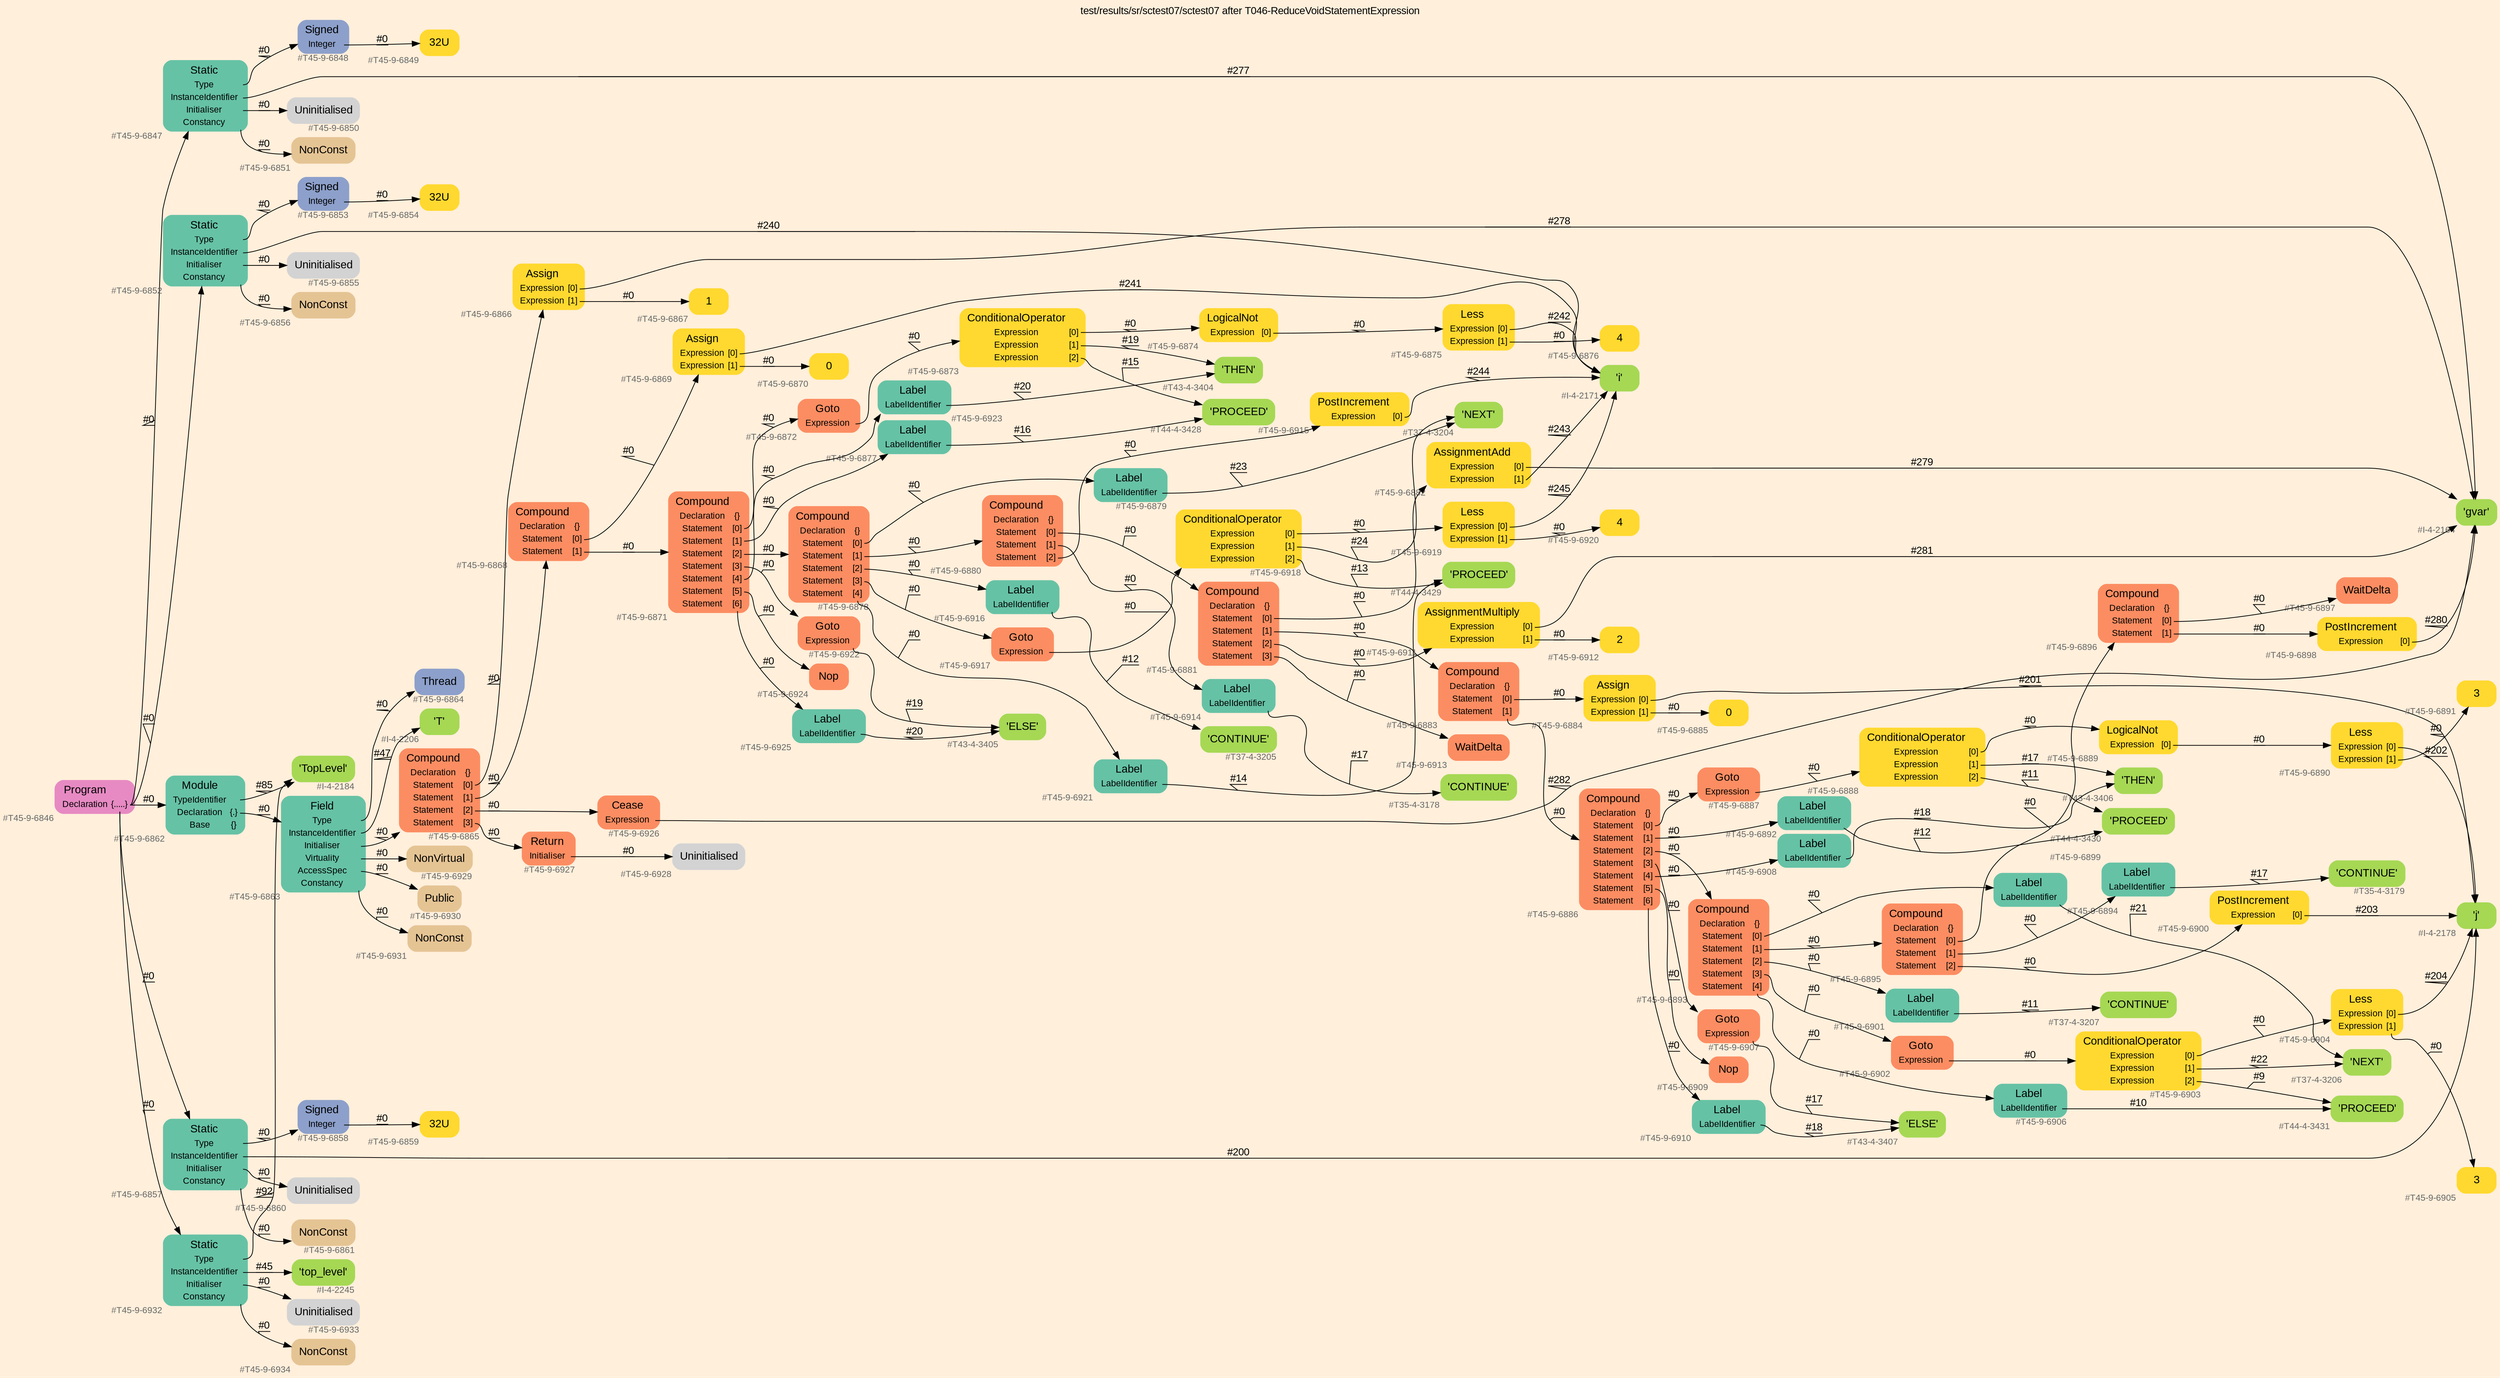 digraph "test/results/sr/sctest07/sctest07 after T046-ReduceVoidStatementExpression" {
label = "test/results/sr/sctest07/sctest07 after T046-ReduceVoidStatementExpression"
labelloc = t
graph [
    rankdir = "LR"
    ranksep = 0.3
    bgcolor = antiquewhite1
    color = black
    fontcolor = black
    fontname = "Arial"
];
node [
    fontname = "Arial"
];
edge [
    fontname = "Arial"
];

// -------------------- node figure --------------------
// -------- block #T45-9-6846 ----------
"#T45-9-6846" [
    fillcolor = "/set28/4"
    xlabel = "#T45-9-6846"
    fontsize = "12"
    fontcolor = grey40
    shape = "plaintext"
    label = <<TABLE BORDER="0" CELLBORDER="0" CELLSPACING="0">
     <TR><TD><FONT COLOR="black" POINT-SIZE="15">Program</FONT></TD></TR>
     <TR><TD><FONT COLOR="black" POINT-SIZE="12">Declaration</FONT></TD><TD PORT="port0"><FONT COLOR="black" POINT-SIZE="12">{.....}</FONT></TD></TR>
    </TABLE>>
    style = "rounded,filled"
];

// -------- block #T45-9-6847 ----------
"#T45-9-6847" [
    fillcolor = "/set28/1"
    xlabel = "#T45-9-6847"
    fontsize = "12"
    fontcolor = grey40
    shape = "plaintext"
    label = <<TABLE BORDER="0" CELLBORDER="0" CELLSPACING="0">
     <TR><TD><FONT COLOR="black" POINT-SIZE="15">Static</FONT></TD></TR>
     <TR><TD><FONT COLOR="black" POINT-SIZE="12">Type</FONT></TD><TD PORT="port0"></TD></TR>
     <TR><TD><FONT COLOR="black" POINT-SIZE="12">InstanceIdentifier</FONT></TD><TD PORT="port1"></TD></TR>
     <TR><TD><FONT COLOR="black" POINT-SIZE="12">Initialiser</FONT></TD><TD PORT="port2"></TD></TR>
     <TR><TD><FONT COLOR="black" POINT-SIZE="12">Constancy</FONT></TD><TD PORT="port3"></TD></TR>
    </TABLE>>
    style = "rounded,filled"
];

// -------- block #T45-9-6848 ----------
"#T45-9-6848" [
    fillcolor = "/set28/3"
    xlabel = "#T45-9-6848"
    fontsize = "12"
    fontcolor = grey40
    shape = "plaintext"
    label = <<TABLE BORDER="0" CELLBORDER="0" CELLSPACING="0">
     <TR><TD><FONT COLOR="black" POINT-SIZE="15">Signed</FONT></TD></TR>
     <TR><TD><FONT COLOR="black" POINT-SIZE="12">Integer</FONT></TD><TD PORT="port0"></TD></TR>
    </TABLE>>
    style = "rounded,filled"
];

// -------- block #T45-9-6849 ----------
"#T45-9-6849" [
    fillcolor = "/set28/6"
    xlabel = "#T45-9-6849"
    fontsize = "12"
    fontcolor = grey40
    shape = "plaintext"
    label = <<TABLE BORDER="0" CELLBORDER="0" CELLSPACING="0">
     <TR><TD><FONT COLOR="black" POINT-SIZE="15">32U</FONT></TD></TR>
    </TABLE>>
    style = "rounded,filled"
];

// -------- block #I-4-2164 ----------
"#I-4-2164" [
    fillcolor = "/set28/5"
    xlabel = "#I-4-2164"
    fontsize = "12"
    fontcolor = grey40
    shape = "plaintext"
    label = <<TABLE BORDER="0" CELLBORDER="0" CELLSPACING="0">
     <TR><TD><FONT COLOR="black" POINT-SIZE="15">'gvar'</FONT></TD></TR>
    </TABLE>>
    style = "rounded,filled"
];

// -------- block #T45-9-6850 ----------
"#T45-9-6850" [
    xlabel = "#T45-9-6850"
    fontsize = "12"
    fontcolor = grey40
    shape = "plaintext"
    label = <<TABLE BORDER="0" CELLBORDER="0" CELLSPACING="0">
     <TR><TD><FONT COLOR="black" POINT-SIZE="15">Uninitialised</FONT></TD></TR>
    </TABLE>>
    style = "rounded,filled"
];

// -------- block #T45-9-6851 ----------
"#T45-9-6851" [
    fillcolor = "/set28/7"
    xlabel = "#T45-9-6851"
    fontsize = "12"
    fontcolor = grey40
    shape = "plaintext"
    label = <<TABLE BORDER="0" CELLBORDER="0" CELLSPACING="0">
     <TR><TD><FONT COLOR="black" POINT-SIZE="15">NonConst</FONT></TD></TR>
    </TABLE>>
    style = "rounded,filled"
];

// -------- block #T45-9-6852 ----------
"#T45-9-6852" [
    fillcolor = "/set28/1"
    xlabel = "#T45-9-6852"
    fontsize = "12"
    fontcolor = grey40
    shape = "plaintext"
    label = <<TABLE BORDER="0" CELLBORDER="0" CELLSPACING="0">
     <TR><TD><FONT COLOR="black" POINT-SIZE="15">Static</FONT></TD></TR>
     <TR><TD><FONT COLOR="black" POINT-SIZE="12">Type</FONT></TD><TD PORT="port0"></TD></TR>
     <TR><TD><FONT COLOR="black" POINT-SIZE="12">InstanceIdentifier</FONT></TD><TD PORT="port1"></TD></TR>
     <TR><TD><FONT COLOR="black" POINT-SIZE="12">Initialiser</FONT></TD><TD PORT="port2"></TD></TR>
     <TR><TD><FONT COLOR="black" POINT-SIZE="12">Constancy</FONT></TD><TD PORT="port3"></TD></TR>
    </TABLE>>
    style = "rounded,filled"
];

// -------- block #T45-9-6853 ----------
"#T45-9-6853" [
    fillcolor = "/set28/3"
    xlabel = "#T45-9-6853"
    fontsize = "12"
    fontcolor = grey40
    shape = "plaintext"
    label = <<TABLE BORDER="0" CELLBORDER="0" CELLSPACING="0">
     <TR><TD><FONT COLOR="black" POINT-SIZE="15">Signed</FONT></TD></TR>
     <TR><TD><FONT COLOR="black" POINT-SIZE="12">Integer</FONT></TD><TD PORT="port0"></TD></TR>
    </TABLE>>
    style = "rounded,filled"
];

// -------- block #T45-9-6854 ----------
"#T45-9-6854" [
    fillcolor = "/set28/6"
    xlabel = "#T45-9-6854"
    fontsize = "12"
    fontcolor = grey40
    shape = "plaintext"
    label = <<TABLE BORDER="0" CELLBORDER="0" CELLSPACING="0">
     <TR><TD><FONT COLOR="black" POINT-SIZE="15">32U</FONT></TD></TR>
    </TABLE>>
    style = "rounded,filled"
];

// -------- block #I-4-2171 ----------
"#I-4-2171" [
    fillcolor = "/set28/5"
    xlabel = "#I-4-2171"
    fontsize = "12"
    fontcolor = grey40
    shape = "plaintext"
    label = <<TABLE BORDER="0" CELLBORDER="0" CELLSPACING="0">
     <TR><TD><FONT COLOR="black" POINT-SIZE="15">'i'</FONT></TD></TR>
    </TABLE>>
    style = "rounded,filled"
];

// -------- block #T45-9-6855 ----------
"#T45-9-6855" [
    xlabel = "#T45-9-6855"
    fontsize = "12"
    fontcolor = grey40
    shape = "plaintext"
    label = <<TABLE BORDER="0" CELLBORDER="0" CELLSPACING="0">
     <TR><TD><FONT COLOR="black" POINT-SIZE="15">Uninitialised</FONT></TD></TR>
    </TABLE>>
    style = "rounded,filled"
];

// -------- block #T45-9-6856 ----------
"#T45-9-6856" [
    fillcolor = "/set28/7"
    xlabel = "#T45-9-6856"
    fontsize = "12"
    fontcolor = grey40
    shape = "plaintext"
    label = <<TABLE BORDER="0" CELLBORDER="0" CELLSPACING="0">
     <TR><TD><FONT COLOR="black" POINT-SIZE="15">NonConst</FONT></TD></TR>
    </TABLE>>
    style = "rounded,filled"
];

// -------- block #T45-9-6857 ----------
"#T45-9-6857" [
    fillcolor = "/set28/1"
    xlabel = "#T45-9-6857"
    fontsize = "12"
    fontcolor = grey40
    shape = "plaintext"
    label = <<TABLE BORDER="0" CELLBORDER="0" CELLSPACING="0">
     <TR><TD><FONT COLOR="black" POINT-SIZE="15">Static</FONT></TD></TR>
     <TR><TD><FONT COLOR="black" POINT-SIZE="12">Type</FONT></TD><TD PORT="port0"></TD></TR>
     <TR><TD><FONT COLOR="black" POINT-SIZE="12">InstanceIdentifier</FONT></TD><TD PORT="port1"></TD></TR>
     <TR><TD><FONT COLOR="black" POINT-SIZE="12">Initialiser</FONT></TD><TD PORT="port2"></TD></TR>
     <TR><TD><FONT COLOR="black" POINT-SIZE="12">Constancy</FONT></TD><TD PORT="port3"></TD></TR>
    </TABLE>>
    style = "rounded,filled"
];

// -------- block #T45-9-6858 ----------
"#T45-9-6858" [
    fillcolor = "/set28/3"
    xlabel = "#T45-9-6858"
    fontsize = "12"
    fontcolor = grey40
    shape = "plaintext"
    label = <<TABLE BORDER="0" CELLBORDER="0" CELLSPACING="0">
     <TR><TD><FONT COLOR="black" POINT-SIZE="15">Signed</FONT></TD></TR>
     <TR><TD><FONT COLOR="black" POINT-SIZE="12">Integer</FONT></TD><TD PORT="port0"></TD></TR>
    </TABLE>>
    style = "rounded,filled"
];

// -------- block #T45-9-6859 ----------
"#T45-9-6859" [
    fillcolor = "/set28/6"
    xlabel = "#T45-9-6859"
    fontsize = "12"
    fontcolor = grey40
    shape = "plaintext"
    label = <<TABLE BORDER="0" CELLBORDER="0" CELLSPACING="0">
     <TR><TD><FONT COLOR="black" POINT-SIZE="15">32U</FONT></TD></TR>
    </TABLE>>
    style = "rounded,filled"
];

// -------- block #I-4-2178 ----------
"#I-4-2178" [
    fillcolor = "/set28/5"
    xlabel = "#I-4-2178"
    fontsize = "12"
    fontcolor = grey40
    shape = "plaintext"
    label = <<TABLE BORDER="0" CELLBORDER="0" CELLSPACING="0">
     <TR><TD><FONT COLOR="black" POINT-SIZE="15">'j'</FONT></TD></TR>
    </TABLE>>
    style = "rounded,filled"
];

// -------- block #T45-9-6860 ----------
"#T45-9-6860" [
    xlabel = "#T45-9-6860"
    fontsize = "12"
    fontcolor = grey40
    shape = "plaintext"
    label = <<TABLE BORDER="0" CELLBORDER="0" CELLSPACING="0">
     <TR><TD><FONT COLOR="black" POINT-SIZE="15">Uninitialised</FONT></TD></TR>
    </TABLE>>
    style = "rounded,filled"
];

// -------- block #T45-9-6861 ----------
"#T45-9-6861" [
    fillcolor = "/set28/7"
    xlabel = "#T45-9-6861"
    fontsize = "12"
    fontcolor = grey40
    shape = "plaintext"
    label = <<TABLE BORDER="0" CELLBORDER="0" CELLSPACING="0">
     <TR><TD><FONT COLOR="black" POINT-SIZE="15">NonConst</FONT></TD></TR>
    </TABLE>>
    style = "rounded,filled"
];

// -------- block #T45-9-6862 ----------
"#T45-9-6862" [
    fillcolor = "/set28/1"
    xlabel = "#T45-9-6862"
    fontsize = "12"
    fontcolor = grey40
    shape = "plaintext"
    label = <<TABLE BORDER="0" CELLBORDER="0" CELLSPACING="0">
     <TR><TD><FONT COLOR="black" POINT-SIZE="15">Module</FONT></TD></TR>
     <TR><TD><FONT COLOR="black" POINT-SIZE="12">TypeIdentifier</FONT></TD><TD PORT="port0"></TD></TR>
     <TR><TD><FONT COLOR="black" POINT-SIZE="12">Declaration</FONT></TD><TD PORT="port1"><FONT COLOR="black" POINT-SIZE="12">{.}</FONT></TD></TR>
     <TR><TD><FONT COLOR="black" POINT-SIZE="12">Base</FONT></TD><TD PORT="port2"><FONT COLOR="black" POINT-SIZE="12">{}</FONT></TD></TR>
    </TABLE>>
    style = "rounded,filled"
];

// -------- block #I-4-2184 ----------
"#I-4-2184" [
    fillcolor = "/set28/5"
    xlabel = "#I-4-2184"
    fontsize = "12"
    fontcolor = grey40
    shape = "plaintext"
    label = <<TABLE BORDER="0" CELLBORDER="0" CELLSPACING="0">
     <TR><TD><FONT COLOR="black" POINT-SIZE="15">'TopLevel'</FONT></TD></TR>
    </TABLE>>
    style = "rounded,filled"
];

// -------- block #T45-9-6863 ----------
"#T45-9-6863" [
    fillcolor = "/set28/1"
    xlabel = "#T45-9-6863"
    fontsize = "12"
    fontcolor = grey40
    shape = "plaintext"
    label = <<TABLE BORDER="0" CELLBORDER="0" CELLSPACING="0">
     <TR><TD><FONT COLOR="black" POINT-SIZE="15">Field</FONT></TD></TR>
     <TR><TD><FONT COLOR="black" POINT-SIZE="12">Type</FONT></TD><TD PORT="port0"></TD></TR>
     <TR><TD><FONT COLOR="black" POINT-SIZE="12">InstanceIdentifier</FONT></TD><TD PORT="port1"></TD></TR>
     <TR><TD><FONT COLOR="black" POINT-SIZE="12">Initialiser</FONT></TD><TD PORT="port2"></TD></TR>
     <TR><TD><FONT COLOR="black" POINT-SIZE="12">Virtuality</FONT></TD><TD PORT="port3"></TD></TR>
     <TR><TD><FONT COLOR="black" POINT-SIZE="12">AccessSpec</FONT></TD><TD PORT="port4"></TD></TR>
     <TR><TD><FONT COLOR="black" POINT-SIZE="12">Constancy</FONT></TD><TD PORT="port5"></TD></TR>
    </TABLE>>
    style = "rounded,filled"
];

// -------- block #T45-9-6864 ----------
"#T45-9-6864" [
    fillcolor = "/set28/3"
    xlabel = "#T45-9-6864"
    fontsize = "12"
    fontcolor = grey40
    shape = "plaintext"
    label = <<TABLE BORDER="0" CELLBORDER="0" CELLSPACING="0">
     <TR><TD><FONT COLOR="black" POINT-SIZE="15">Thread</FONT></TD></TR>
    </TABLE>>
    style = "rounded,filled"
];

// -------- block #I-4-2206 ----------
"#I-4-2206" [
    fillcolor = "/set28/5"
    xlabel = "#I-4-2206"
    fontsize = "12"
    fontcolor = grey40
    shape = "plaintext"
    label = <<TABLE BORDER="0" CELLBORDER="0" CELLSPACING="0">
     <TR><TD><FONT COLOR="black" POINT-SIZE="15">'T'</FONT></TD></TR>
    </TABLE>>
    style = "rounded,filled"
];

// -------- block #T45-9-6865 ----------
"#T45-9-6865" [
    fillcolor = "/set28/2"
    xlabel = "#T45-9-6865"
    fontsize = "12"
    fontcolor = grey40
    shape = "plaintext"
    label = <<TABLE BORDER="0" CELLBORDER="0" CELLSPACING="0">
     <TR><TD><FONT COLOR="black" POINT-SIZE="15">Compound</FONT></TD></TR>
     <TR><TD><FONT COLOR="black" POINT-SIZE="12">Declaration</FONT></TD><TD PORT="port0"><FONT COLOR="black" POINT-SIZE="12">{}</FONT></TD></TR>
     <TR><TD><FONT COLOR="black" POINT-SIZE="12">Statement</FONT></TD><TD PORT="port1"><FONT COLOR="black" POINT-SIZE="12">[0]</FONT></TD></TR>
     <TR><TD><FONT COLOR="black" POINT-SIZE="12">Statement</FONT></TD><TD PORT="port2"><FONT COLOR="black" POINT-SIZE="12">[1]</FONT></TD></TR>
     <TR><TD><FONT COLOR="black" POINT-SIZE="12">Statement</FONT></TD><TD PORT="port3"><FONT COLOR="black" POINT-SIZE="12">[2]</FONT></TD></TR>
     <TR><TD><FONT COLOR="black" POINT-SIZE="12">Statement</FONT></TD><TD PORT="port4"><FONT COLOR="black" POINT-SIZE="12">[3]</FONT></TD></TR>
    </TABLE>>
    style = "rounded,filled"
];

// -------- block #T45-9-6866 ----------
"#T45-9-6866" [
    fillcolor = "/set28/6"
    xlabel = "#T45-9-6866"
    fontsize = "12"
    fontcolor = grey40
    shape = "plaintext"
    label = <<TABLE BORDER="0" CELLBORDER="0" CELLSPACING="0">
     <TR><TD><FONT COLOR="black" POINT-SIZE="15">Assign</FONT></TD></TR>
     <TR><TD><FONT COLOR="black" POINT-SIZE="12">Expression</FONT></TD><TD PORT="port0"><FONT COLOR="black" POINT-SIZE="12">[0]</FONT></TD></TR>
     <TR><TD><FONT COLOR="black" POINT-SIZE="12">Expression</FONT></TD><TD PORT="port1"><FONT COLOR="black" POINT-SIZE="12">[1]</FONT></TD></TR>
    </TABLE>>
    style = "rounded,filled"
];

// -------- block #T45-9-6867 ----------
"#T45-9-6867" [
    fillcolor = "/set28/6"
    xlabel = "#T45-9-6867"
    fontsize = "12"
    fontcolor = grey40
    shape = "plaintext"
    label = <<TABLE BORDER="0" CELLBORDER="0" CELLSPACING="0">
     <TR><TD><FONT COLOR="black" POINT-SIZE="15">1</FONT></TD></TR>
    </TABLE>>
    style = "rounded,filled"
];

// -------- block #T45-9-6868 ----------
"#T45-9-6868" [
    fillcolor = "/set28/2"
    xlabel = "#T45-9-6868"
    fontsize = "12"
    fontcolor = grey40
    shape = "plaintext"
    label = <<TABLE BORDER="0" CELLBORDER="0" CELLSPACING="0">
     <TR><TD><FONT COLOR="black" POINT-SIZE="15">Compound</FONT></TD></TR>
     <TR><TD><FONT COLOR="black" POINT-SIZE="12">Declaration</FONT></TD><TD PORT="port0"><FONT COLOR="black" POINT-SIZE="12">{}</FONT></TD></TR>
     <TR><TD><FONT COLOR="black" POINT-SIZE="12">Statement</FONT></TD><TD PORT="port1"><FONT COLOR="black" POINT-SIZE="12">[0]</FONT></TD></TR>
     <TR><TD><FONT COLOR="black" POINT-SIZE="12">Statement</FONT></TD><TD PORT="port2"><FONT COLOR="black" POINT-SIZE="12">[1]</FONT></TD></TR>
    </TABLE>>
    style = "rounded,filled"
];

// -------- block #T45-9-6869 ----------
"#T45-9-6869" [
    fillcolor = "/set28/6"
    xlabel = "#T45-9-6869"
    fontsize = "12"
    fontcolor = grey40
    shape = "plaintext"
    label = <<TABLE BORDER="0" CELLBORDER="0" CELLSPACING="0">
     <TR><TD><FONT COLOR="black" POINT-SIZE="15">Assign</FONT></TD></TR>
     <TR><TD><FONT COLOR="black" POINT-SIZE="12">Expression</FONT></TD><TD PORT="port0"><FONT COLOR="black" POINT-SIZE="12">[0]</FONT></TD></TR>
     <TR><TD><FONT COLOR="black" POINT-SIZE="12">Expression</FONT></TD><TD PORT="port1"><FONT COLOR="black" POINT-SIZE="12">[1]</FONT></TD></TR>
    </TABLE>>
    style = "rounded,filled"
];

// -------- block #T45-9-6870 ----------
"#T45-9-6870" [
    fillcolor = "/set28/6"
    xlabel = "#T45-9-6870"
    fontsize = "12"
    fontcolor = grey40
    shape = "plaintext"
    label = <<TABLE BORDER="0" CELLBORDER="0" CELLSPACING="0">
     <TR><TD><FONT COLOR="black" POINT-SIZE="15">0</FONT></TD></TR>
    </TABLE>>
    style = "rounded,filled"
];

// -------- block #T45-9-6871 ----------
"#T45-9-6871" [
    fillcolor = "/set28/2"
    xlabel = "#T45-9-6871"
    fontsize = "12"
    fontcolor = grey40
    shape = "plaintext"
    label = <<TABLE BORDER="0" CELLBORDER="0" CELLSPACING="0">
     <TR><TD><FONT COLOR="black" POINT-SIZE="15">Compound</FONT></TD></TR>
     <TR><TD><FONT COLOR="black" POINT-SIZE="12">Declaration</FONT></TD><TD PORT="port0"><FONT COLOR="black" POINT-SIZE="12">{}</FONT></TD></TR>
     <TR><TD><FONT COLOR="black" POINT-SIZE="12">Statement</FONT></TD><TD PORT="port1"><FONT COLOR="black" POINT-SIZE="12">[0]</FONT></TD></TR>
     <TR><TD><FONT COLOR="black" POINT-SIZE="12">Statement</FONT></TD><TD PORT="port2"><FONT COLOR="black" POINT-SIZE="12">[1]</FONT></TD></TR>
     <TR><TD><FONT COLOR="black" POINT-SIZE="12">Statement</FONT></TD><TD PORT="port3"><FONT COLOR="black" POINT-SIZE="12">[2]</FONT></TD></TR>
     <TR><TD><FONT COLOR="black" POINT-SIZE="12">Statement</FONT></TD><TD PORT="port4"><FONT COLOR="black" POINT-SIZE="12">[3]</FONT></TD></TR>
     <TR><TD><FONT COLOR="black" POINT-SIZE="12">Statement</FONT></TD><TD PORT="port5"><FONT COLOR="black" POINT-SIZE="12">[4]</FONT></TD></TR>
     <TR><TD><FONT COLOR="black" POINT-SIZE="12">Statement</FONT></TD><TD PORT="port6"><FONT COLOR="black" POINT-SIZE="12">[5]</FONT></TD></TR>
     <TR><TD><FONT COLOR="black" POINT-SIZE="12">Statement</FONT></TD><TD PORT="port7"><FONT COLOR="black" POINT-SIZE="12">[6]</FONT></TD></TR>
    </TABLE>>
    style = "rounded,filled"
];

// -------- block #T45-9-6872 ----------
"#T45-9-6872" [
    fillcolor = "/set28/2"
    xlabel = "#T45-9-6872"
    fontsize = "12"
    fontcolor = grey40
    shape = "plaintext"
    label = <<TABLE BORDER="0" CELLBORDER="0" CELLSPACING="0">
     <TR><TD><FONT COLOR="black" POINT-SIZE="15">Goto</FONT></TD></TR>
     <TR><TD><FONT COLOR="black" POINT-SIZE="12">Expression</FONT></TD><TD PORT="port0"></TD></TR>
    </TABLE>>
    style = "rounded,filled"
];

// -------- block #T45-9-6873 ----------
"#T45-9-6873" [
    fillcolor = "/set28/6"
    xlabel = "#T45-9-6873"
    fontsize = "12"
    fontcolor = grey40
    shape = "plaintext"
    label = <<TABLE BORDER="0" CELLBORDER="0" CELLSPACING="0">
     <TR><TD><FONT COLOR="black" POINT-SIZE="15">ConditionalOperator</FONT></TD></TR>
     <TR><TD><FONT COLOR="black" POINT-SIZE="12">Expression</FONT></TD><TD PORT="port0"><FONT COLOR="black" POINT-SIZE="12">[0]</FONT></TD></TR>
     <TR><TD><FONT COLOR="black" POINT-SIZE="12">Expression</FONT></TD><TD PORT="port1"><FONT COLOR="black" POINT-SIZE="12">[1]</FONT></TD></TR>
     <TR><TD><FONT COLOR="black" POINT-SIZE="12">Expression</FONT></TD><TD PORT="port2"><FONT COLOR="black" POINT-SIZE="12">[2]</FONT></TD></TR>
    </TABLE>>
    style = "rounded,filled"
];

// -------- block #T45-9-6874 ----------
"#T45-9-6874" [
    fillcolor = "/set28/6"
    xlabel = "#T45-9-6874"
    fontsize = "12"
    fontcolor = grey40
    shape = "plaintext"
    label = <<TABLE BORDER="0" CELLBORDER="0" CELLSPACING="0">
     <TR><TD><FONT COLOR="black" POINT-SIZE="15">LogicalNot</FONT></TD></TR>
     <TR><TD><FONT COLOR="black" POINT-SIZE="12">Expression</FONT></TD><TD PORT="port0"><FONT COLOR="black" POINT-SIZE="12">[0]</FONT></TD></TR>
    </TABLE>>
    style = "rounded,filled"
];

// -------- block #T45-9-6875 ----------
"#T45-9-6875" [
    fillcolor = "/set28/6"
    xlabel = "#T45-9-6875"
    fontsize = "12"
    fontcolor = grey40
    shape = "plaintext"
    label = <<TABLE BORDER="0" CELLBORDER="0" CELLSPACING="0">
     <TR><TD><FONT COLOR="black" POINT-SIZE="15">Less</FONT></TD></TR>
     <TR><TD><FONT COLOR="black" POINT-SIZE="12">Expression</FONT></TD><TD PORT="port0"><FONT COLOR="black" POINT-SIZE="12">[0]</FONT></TD></TR>
     <TR><TD><FONT COLOR="black" POINT-SIZE="12">Expression</FONT></TD><TD PORT="port1"><FONT COLOR="black" POINT-SIZE="12">[1]</FONT></TD></TR>
    </TABLE>>
    style = "rounded,filled"
];

// -------- block #T45-9-6876 ----------
"#T45-9-6876" [
    fillcolor = "/set28/6"
    xlabel = "#T45-9-6876"
    fontsize = "12"
    fontcolor = grey40
    shape = "plaintext"
    label = <<TABLE BORDER="0" CELLBORDER="0" CELLSPACING="0">
     <TR><TD><FONT COLOR="black" POINT-SIZE="15">4</FONT></TD></TR>
    </TABLE>>
    style = "rounded,filled"
];

// -------- block #T43-4-3404 ----------
"#T43-4-3404" [
    fillcolor = "/set28/5"
    xlabel = "#T43-4-3404"
    fontsize = "12"
    fontcolor = grey40
    shape = "plaintext"
    label = <<TABLE BORDER="0" CELLBORDER="0" CELLSPACING="0">
     <TR><TD><FONT COLOR="black" POINT-SIZE="15">'THEN'</FONT></TD></TR>
    </TABLE>>
    style = "rounded,filled"
];

// -------- block #T44-4-3428 ----------
"#T44-4-3428" [
    fillcolor = "/set28/5"
    xlabel = "#T44-4-3428"
    fontsize = "12"
    fontcolor = grey40
    shape = "plaintext"
    label = <<TABLE BORDER="0" CELLBORDER="0" CELLSPACING="0">
     <TR><TD><FONT COLOR="black" POINT-SIZE="15">'PROCEED'</FONT></TD></TR>
    </TABLE>>
    style = "rounded,filled"
];

// -------- block #T45-9-6877 ----------
"#T45-9-6877" [
    fillcolor = "/set28/1"
    xlabel = "#T45-9-6877"
    fontsize = "12"
    fontcolor = grey40
    shape = "plaintext"
    label = <<TABLE BORDER="0" CELLBORDER="0" CELLSPACING="0">
     <TR><TD><FONT COLOR="black" POINT-SIZE="15">Label</FONT></TD></TR>
     <TR><TD><FONT COLOR="black" POINT-SIZE="12">LabelIdentifier</FONT></TD><TD PORT="port0"></TD></TR>
    </TABLE>>
    style = "rounded,filled"
];

// -------- block #T45-9-6878 ----------
"#T45-9-6878" [
    fillcolor = "/set28/2"
    xlabel = "#T45-9-6878"
    fontsize = "12"
    fontcolor = grey40
    shape = "plaintext"
    label = <<TABLE BORDER="0" CELLBORDER="0" CELLSPACING="0">
     <TR><TD><FONT COLOR="black" POINT-SIZE="15">Compound</FONT></TD></TR>
     <TR><TD><FONT COLOR="black" POINT-SIZE="12">Declaration</FONT></TD><TD PORT="port0"><FONT COLOR="black" POINT-SIZE="12">{}</FONT></TD></TR>
     <TR><TD><FONT COLOR="black" POINT-SIZE="12">Statement</FONT></TD><TD PORT="port1"><FONT COLOR="black" POINT-SIZE="12">[0]</FONT></TD></TR>
     <TR><TD><FONT COLOR="black" POINT-SIZE="12">Statement</FONT></TD><TD PORT="port2"><FONT COLOR="black" POINT-SIZE="12">[1]</FONT></TD></TR>
     <TR><TD><FONT COLOR="black" POINT-SIZE="12">Statement</FONT></TD><TD PORT="port3"><FONT COLOR="black" POINT-SIZE="12">[2]</FONT></TD></TR>
     <TR><TD><FONT COLOR="black" POINT-SIZE="12">Statement</FONT></TD><TD PORT="port4"><FONT COLOR="black" POINT-SIZE="12">[3]</FONT></TD></TR>
     <TR><TD><FONT COLOR="black" POINT-SIZE="12">Statement</FONT></TD><TD PORT="port5"><FONT COLOR="black" POINT-SIZE="12">[4]</FONT></TD></TR>
    </TABLE>>
    style = "rounded,filled"
];

// -------- block #T45-9-6879 ----------
"#T45-9-6879" [
    fillcolor = "/set28/1"
    xlabel = "#T45-9-6879"
    fontsize = "12"
    fontcolor = grey40
    shape = "plaintext"
    label = <<TABLE BORDER="0" CELLBORDER="0" CELLSPACING="0">
     <TR><TD><FONT COLOR="black" POINT-SIZE="15">Label</FONT></TD></TR>
     <TR><TD><FONT COLOR="black" POINT-SIZE="12">LabelIdentifier</FONT></TD><TD PORT="port0"></TD></TR>
    </TABLE>>
    style = "rounded,filled"
];

// -------- block #T37-4-3204 ----------
"#T37-4-3204" [
    fillcolor = "/set28/5"
    xlabel = "#T37-4-3204"
    fontsize = "12"
    fontcolor = grey40
    shape = "plaintext"
    label = <<TABLE BORDER="0" CELLBORDER="0" CELLSPACING="0">
     <TR><TD><FONT COLOR="black" POINT-SIZE="15">'NEXT'</FONT></TD></TR>
    </TABLE>>
    style = "rounded,filled"
];

// -------- block #T45-9-6880 ----------
"#T45-9-6880" [
    fillcolor = "/set28/2"
    xlabel = "#T45-9-6880"
    fontsize = "12"
    fontcolor = grey40
    shape = "plaintext"
    label = <<TABLE BORDER="0" CELLBORDER="0" CELLSPACING="0">
     <TR><TD><FONT COLOR="black" POINT-SIZE="15">Compound</FONT></TD></TR>
     <TR><TD><FONT COLOR="black" POINT-SIZE="12">Declaration</FONT></TD><TD PORT="port0"><FONT COLOR="black" POINT-SIZE="12">{}</FONT></TD></TR>
     <TR><TD><FONT COLOR="black" POINT-SIZE="12">Statement</FONT></TD><TD PORT="port1"><FONT COLOR="black" POINT-SIZE="12">[0]</FONT></TD></TR>
     <TR><TD><FONT COLOR="black" POINT-SIZE="12">Statement</FONT></TD><TD PORT="port2"><FONT COLOR="black" POINT-SIZE="12">[1]</FONT></TD></TR>
     <TR><TD><FONT COLOR="black" POINT-SIZE="12">Statement</FONT></TD><TD PORT="port3"><FONT COLOR="black" POINT-SIZE="12">[2]</FONT></TD></TR>
    </TABLE>>
    style = "rounded,filled"
];

// -------- block #T45-9-6881 ----------
"#T45-9-6881" [
    fillcolor = "/set28/2"
    xlabel = "#T45-9-6881"
    fontsize = "12"
    fontcolor = grey40
    shape = "plaintext"
    label = <<TABLE BORDER="0" CELLBORDER="0" CELLSPACING="0">
     <TR><TD><FONT COLOR="black" POINT-SIZE="15">Compound</FONT></TD></TR>
     <TR><TD><FONT COLOR="black" POINT-SIZE="12">Declaration</FONT></TD><TD PORT="port0"><FONT COLOR="black" POINT-SIZE="12">{}</FONT></TD></TR>
     <TR><TD><FONT COLOR="black" POINT-SIZE="12">Statement</FONT></TD><TD PORT="port1"><FONT COLOR="black" POINT-SIZE="12">[0]</FONT></TD></TR>
     <TR><TD><FONT COLOR="black" POINT-SIZE="12">Statement</FONT></TD><TD PORT="port2"><FONT COLOR="black" POINT-SIZE="12">[1]</FONT></TD></TR>
     <TR><TD><FONT COLOR="black" POINT-SIZE="12">Statement</FONT></TD><TD PORT="port3"><FONT COLOR="black" POINT-SIZE="12">[2]</FONT></TD></TR>
     <TR><TD><FONT COLOR="black" POINT-SIZE="12">Statement</FONT></TD><TD PORT="port4"><FONT COLOR="black" POINT-SIZE="12">[3]</FONT></TD></TR>
    </TABLE>>
    style = "rounded,filled"
];

// -------- block #T45-9-6882 ----------
"#T45-9-6882" [
    fillcolor = "/set28/6"
    xlabel = "#T45-9-6882"
    fontsize = "12"
    fontcolor = grey40
    shape = "plaintext"
    label = <<TABLE BORDER="0" CELLBORDER="0" CELLSPACING="0">
     <TR><TD><FONT COLOR="black" POINT-SIZE="15">AssignmentAdd</FONT></TD></TR>
     <TR><TD><FONT COLOR="black" POINT-SIZE="12">Expression</FONT></TD><TD PORT="port0"><FONT COLOR="black" POINT-SIZE="12">[0]</FONT></TD></TR>
     <TR><TD><FONT COLOR="black" POINT-SIZE="12">Expression</FONT></TD><TD PORT="port1"><FONT COLOR="black" POINT-SIZE="12">[1]</FONT></TD></TR>
    </TABLE>>
    style = "rounded,filled"
];

// -------- block #T45-9-6883 ----------
"#T45-9-6883" [
    fillcolor = "/set28/2"
    xlabel = "#T45-9-6883"
    fontsize = "12"
    fontcolor = grey40
    shape = "plaintext"
    label = <<TABLE BORDER="0" CELLBORDER="0" CELLSPACING="0">
     <TR><TD><FONT COLOR="black" POINT-SIZE="15">Compound</FONT></TD></TR>
     <TR><TD><FONT COLOR="black" POINT-SIZE="12">Declaration</FONT></TD><TD PORT="port0"><FONT COLOR="black" POINT-SIZE="12">{}</FONT></TD></TR>
     <TR><TD><FONT COLOR="black" POINT-SIZE="12">Statement</FONT></TD><TD PORT="port1"><FONT COLOR="black" POINT-SIZE="12">[0]</FONT></TD></TR>
     <TR><TD><FONT COLOR="black" POINT-SIZE="12">Statement</FONT></TD><TD PORT="port2"><FONT COLOR="black" POINT-SIZE="12">[1]</FONT></TD></TR>
    </TABLE>>
    style = "rounded,filled"
];

// -------- block #T45-9-6884 ----------
"#T45-9-6884" [
    fillcolor = "/set28/6"
    xlabel = "#T45-9-6884"
    fontsize = "12"
    fontcolor = grey40
    shape = "plaintext"
    label = <<TABLE BORDER="0" CELLBORDER="0" CELLSPACING="0">
     <TR><TD><FONT COLOR="black" POINT-SIZE="15">Assign</FONT></TD></TR>
     <TR><TD><FONT COLOR="black" POINT-SIZE="12">Expression</FONT></TD><TD PORT="port0"><FONT COLOR="black" POINT-SIZE="12">[0]</FONT></TD></TR>
     <TR><TD><FONT COLOR="black" POINT-SIZE="12">Expression</FONT></TD><TD PORT="port1"><FONT COLOR="black" POINT-SIZE="12">[1]</FONT></TD></TR>
    </TABLE>>
    style = "rounded,filled"
];

// -------- block #T45-9-6885 ----------
"#T45-9-6885" [
    fillcolor = "/set28/6"
    xlabel = "#T45-9-6885"
    fontsize = "12"
    fontcolor = grey40
    shape = "plaintext"
    label = <<TABLE BORDER="0" CELLBORDER="0" CELLSPACING="0">
     <TR><TD><FONT COLOR="black" POINT-SIZE="15">0</FONT></TD></TR>
    </TABLE>>
    style = "rounded,filled"
];

// -------- block #T45-9-6886 ----------
"#T45-9-6886" [
    fillcolor = "/set28/2"
    xlabel = "#T45-9-6886"
    fontsize = "12"
    fontcolor = grey40
    shape = "plaintext"
    label = <<TABLE BORDER="0" CELLBORDER="0" CELLSPACING="0">
     <TR><TD><FONT COLOR="black" POINT-SIZE="15">Compound</FONT></TD></TR>
     <TR><TD><FONT COLOR="black" POINT-SIZE="12">Declaration</FONT></TD><TD PORT="port0"><FONT COLOR="black" POINT-SIZE="12">{}</FONT></TD></TR>
     <TR><TD><FONT COLOR="black" POINT-SIZE="12">Statement</FONT></TD><TD PORT="port1"><FONT COLOR="black" POINT-SIZE="12">[0]</FONT></TD></TR>
     <TR><TD><FONT COLOR="black" POINT-SIZE="12">Statement</FONT></TD><TD PORT="port2"><FONT COLOR="black" POINT-SIZE="12">[1]</FONT></TD></TR>
     <TR><TD><FONT COLOR="black" POINT-SIZE="12">Statement</FONT></TD><TD PORT="port3"><FONT COLOR="black" POINT-SIZE="12">[2]</FONT></TD></TR>
     <TR><TD><FONT COLOR="black" POINT-SIZE="12">Statement</FONT></TD><TD PORT="port4"><FONT COLOR="black" POINT-SIZE="12">[3]</FONT></TD></TR>
     <TR><TD><FONT COLOR="black" POINT-SIZE="12">Statement</FONT></TD><TD PORT="port5"><FONT COLOR="black" POINT-SIZE="12">[4]</FONT></TD></TR>
     <TR><TD><FONT COLOR="black" POINT-SIZE="12">Statement</FONT></TD><TD PORT="port6"><FONT COLOR="black" POINT-SIZE="12">[5]</FONT></TD></TR>
     <TR><TD><FONT COLOR="black" POINT-SIZE="12">Statement</FONT></TD><TD PORT="port7"><FONT COLOR="black" POINT-SIZE="12">[6]</FONT></TD></TR>
    </TABLE>>
    style = "rounded,filled"
];

// -------- block #T45-9-6887 ----------
"#T45-9-6887" [
    fillcolor = "/set28/2"
    xlabel = "#T45-9-6887"
    fontsize = "12"
    fontcolor = grey40
    shape = "plaintext"
    label = <<TABLE BORDER="0" CELLBORDER="0" CELLSPACING="0">
     <TR><TD><FONT COLOR="black" POINT-SIZE="15">Goto</FONT></TD></TR>
     <TR><TD><FONT COLOR="black" POINT-SIZE="12">Expression</FONT></TD><TD PORT="port0"></TD></TR>
    </TABLE>>
    style = "rounded,filled"
];

// -------- block #T45-9-6888 ----------
"#T45-9-6888" [
    fillcolor = "/set28/6"
    xlabel = "#T45-9-6888"
    fontsize = "12"
    fontcolor = grey40
    shape = "plaintext"
    label = <<TABLE BORDER="0" CELLBORDER="0" CELLSPACING="0">
     <TR><TD><FONT COLOR="black" POINT-SIZE="15">ConditionalOperator</FONT></TD></TR>
     <TR><TD><FONT COLOR="black" POINT-SIZE="12">Expression</FONT></TD><TD PORT="port0"><FONT COLOR="black" POINT-SIZE="12">[0]</FONT></TD></TR>
     <TR><TD><FONT COLOR="black" POINT-SIZE="12">Expression</FONT></TD><TD PORT="port1"><FONT COLOR="black" POINT-SIZE="12">[1]</FONT></TD></TR>
     <TR><TD><FONT COLOR="black" POINT-SIZE="12">Expression</FONT></TD><TD PORT="port2"><FONT COLOR="black" POINT-SIZE="12">[2]</FONT></TD></TR>
    </TABLE>>
    style = "rounded,filled"
];

// -------- block #T45-9-6889 ----------
"#T45-9-6889" [
    fillcolor = "/set28/6"
    xlabel = "#T45-9-6889"
    fontsize = "12"
    fontcolor = grey40
    shape = "plaintext"
    label = <<TABLE BORDER="0" CELLBORDER="0" CELLSPACING="0">
     <TR><TD><FONT COLOR="black" POINT-SIZE="15">LogicalNot</FONT></TD></TR>
     <TR><TD><FONT COLOR="black" POINT-SIZE="12">Expression</FONT></TD><TD PORT="port0"><FONT COLOR="black" POINT-SIZE="12">[0]</FONT></TD></TR>
    </TABLE>>
    style = "rounded,filled"
];

// -------- block #T45-9-6890 ----------
"#T45-9-6890" [
    fillcolor = "/set28/6"
    xlabel = "#T45-9-6890"
    fontsize = "12"
    fontcolor = grey40
    shape = "plaintext"
    label = <<TABLE BORDER="0" CELLBORDER="0" CELLSPACING="0">
     <TR><TD><FONT COLOR="black" POINT-SIZE="15">Less</FONT></TD></TR>
     <TR><TD><FONT COLOR="black" POINT-SIZE="12">Expression</FONT></TD><TD PORT="port0"><FONT COLOR="black" POINT-SIZE="12">[0]</FONT></TD></TR>
     <TR><TD><FONT COLOR="black" POINT-SIZE="12">Expression</FONT></TD><TD PORT="port1"><FONT COLOR="black" POINT-SIZE="12">[1]</FONT></TD></TR>
    </TABLE>>
    style = "rounded,filled"
];

// -------- block #T45-9-6891 ----------
"#T45-9-6891" [
    fillcolor = "/set28/6"
    xlabel = "#T45-9-6891"
    fontsize = "12"
    fontcolor = grey40
    shape = "plaintext"
    label = <<TABLE BORDER="0" CELLBORDER="0" CELLSPACING="0">
     <TR><TD><FONT COLOR="black" POINT-SIZE="15">3</FONT></TD></TR>
    </TABLE>>
    style = "rounded,filled"
];

// -------- block #T43-4-3406 ----------
"#T43-4-3406" [
    fillcolor = "/set28/5"
    xlabel = "#T43-4-3406"
    fontsize = "12"
    fontcolor = grey40
    shape = "plaintext"
    label = <<TABLE BORDER="0" CELLBORDER="0" CELLSPACING="0">
     <TR><TD><FONT COLOR="black" POINT-SIZE="15">'THEN'</FONT></TD></TR>
    </TABLE>>
    style = "rounded,filled"
];

// -------- block #T44-4-3430 ----------
"#T44-4-3430" [
    fillcolor = "/set28/5"
    xlabel = "#T44-4-3430"
    fontsize = "12"
    fontcolor = grey40
    shape = "plaintext"
    label = <<TABLE BORDER="0" CELLBORDER="0" CELLSPACING="0">
     <TR><TD><FONT COLOR="black" POINT-SIZE="15">'PROCEED'</FONT></TD></TR>
    </TABLE>>
    style = "rounded,filled"
];

// -------- block #T45-9-6892 ----------
"#T45-9-6892" [
    fillcolor = "/set28/1"
    xlabel = "#T45-9-6892"
    fontsize = "12"
    fontcolor = grey40
    shape = "plaintext"
    label = <<TABLE BORDER="0" CELLBORDER="0" CELLSPACING="0">
     <TR><TD><FONT COLOR="black" POINT-SIZE="15">Label</FONT></TD></TR>
     <TR><TD><FONT COLOR="black" POINT-SIZE="12">LabelIdentifier</FONT></TD><TD PORT="port0"></TD></TR>
    </TABLE>>
    style = "rounded,filled"
];

// -------- block #T45-9-6893 ----------
"#T45-9-6893" [
    fillcolor = "/set28/2"
    xlabel = "#T45-9-6893"
    fontsize = "12"
    fontcolor = grey40
    shape = "plaintext"
    label = <<TABLE BORDER="0" CELLBORDER="0" CELLSPACING="0">
     <TR><TD><FONT COLOR="black" POINT-SIZE="15">Compound</FONT></TD></TR>
     <TR><TD><FONT COLOR="black" POINT-SIZE="12">Declaration</FONT></TD><TD PORT="port0"><FONT COLOR="black" POINT-SIZE="12">{}</FONT></TD></TR>
     <TR><TD><FONT COLOR="black" POINT-SIZE="12">Statement</FONT></TD><TD PORT="port1"><FONT COLOR="black" POINT-SIZE="12">[0]</FONT></TD></TR>
     <TR><TD><FONT COLOR="black" POINT-SIZE="12">Statement</FONT></TD><TD PORT="port2"><FONT COLOR="black" POINT-SIZE="12">[1]</FONT></TD></TR>
     <TR><TD><FONT COLOR="black" POINT-SIZE="12">Statement</FONT></TD><TD PORT="port3"><FONT COLOR="black" POINT-SIZE="12">[2]</FONT></TD></TR>
     <TR><TD><FONT COLOR="black" POINT-SIZE="12">Statement</FONT></TD><TD PORT="port4"><FONT COLOR="black" POINT-SIZE="12">[3]</FONT></TD></TR>
     <TR><TD><FONT COLOR="black" POINT-SIZE="12">Statement</FONT></TD><TD PORT="port5"><FONT COLOR="black" POINT-SIZE="12">[4]</FONT></TD></TR>
    </TABLE>>
    style = "rounded,filled"
];

// -------- block #T45-9-6894 ----------
"#T45-9-6894" [
    fillcolor = "/set28/1"
    xlabel = "#T45-9-6894"
    fontsize = "12"
    fontcolor = grey40
    shape = "plaintext"
    label = <<TABLE BORDER="0" CELLBORDER="0" CELLSPACING="0">
     <TR><TD><FONT COLOR="black" POINT-SIZE="15">Label</FONT></TD></TR>
     <TR><TD><FONT COLOR="black" POINT-SIZE="12">LabelIdentifier</FONT></TD><TD PORT="port0"></TD></TR>
    </TABLE>>
    style = "rounded,filled"
];

// -------- block #T37-4-3206 ----------
"#T37-4-3206" [
    fillcolor = "/set28/5"
    xlabel = "#T37-4-3206"
    fontsize = "12"
    fontcolor = grey40
    shape = "plaintext"
    label = <<TABLE BORDER="0" CELLBORDER="0" CELLSPACING="0">
     <TR><TD><FONT COLOR="black" POINT-SIZE="15">'NEXT'</FONT></TD></TR>
    </TABLE>>
    style = "rounded,filled"
];

// -------- block #T45-9-6895 ----------
"#T45-9-6895" [
    fillcolor = "/set28/2"
    xlabel = "#T45-9-6895"
    fontsize = "12"
    fontcolor = grey40
    shape = "plaintext"
    label = <<TABLE BORDER="0" CELLBORDER="0" CELLSPACING="0">
     <TR><TD><FONT COLOR="black" POINT-SIZE="15">Compound</FONT></TD></TR>
     <TR><TD><FONT COLOR="black" POINT-SIZE="12">Declaration</FONT></TD><TD PORT="port0"><FONT COLOR="black" POINT-SIZE="12">{}</FONT></TD></TR>
     <TR><TD><FONT COLOR="black" POINT-SIZE="12">Statement</FONT></TD><TD PORT="port1"><FONT COLOR="black" POINT-SIZE="12">[0]</FONT></TD></TR>
     <TR><TD><FONT COLOR="black" POINT-SIZE="12">Statement</FONT></TD><TD PORT="port2"><FONT COLOR="black" POINT-SIZE="12">[1]</FONT></TD></TR>
     <TR><TD><FONT COLOR="black" POINT-SIZE="12">Statement</FONT></TD><TD PORT="port3"><FONT COLOR="black" POINT-SIZE="12">[2]</FONT></TD></TR>
    </TABLE>>
    style = "rounded,filled"
];

// -------- block #T45-9-6896 ----------
"#T45-9-6896" [
    fillcolor = "/set28/2"
    xlabel = "#T45-9-6896"
    fontsize = "12"
    fontcolor = grey40
    shape = "plaintext"
    label = <<TABLE BORDER="0" CELLBORDER="0" CELLSPACING="0">
     <TR><TD><FONT COLOR="black" POINT-SIZE="15">Compound</FONT></TD></TR>
     <TR><TD><FONT COLOR="black" POINT-SIZE="12">Declaration</FONT></TD><TD PORT="port0"><FONT COLOR="black" POINT-SIZE="12">{}</FONT></TD></TR>
     <TR><TD><FONT COLOR="black" POINT-SIZE="12">Statement</FONT></TD><TD PORT="port1"><FONT COLOR="black" POINT-SIZE="12">[0]</FONT></TD></TR>
     <TR><TD><FONT COLOR="black" POINT-SIZE="12">Statement</FONT></TD><TD PORT="port2"><FONT COLOR="black" POINT-SIZE="12">[1]</FONT></TD></TR>
    </TABLE>>
    style = "rounded,filled"
];

// -------- block #T45-9-6897 ----------
"#T45-9-6897" [
    fillcolor = "/set28/2"
    xlabel = "#T45-9-6897"
    fontsize = "12"
    fontcolor = grey40
    shape = "plaintext"
    label = <<TABLE BORDER="0" CELLBORDER="0" CELLSPACING="0">
     <TR><TD><FONT COLOR="black" POINT-SIZE="15">WaitDelta</FONT></TD></TR>
    </TABLE>>
    style = "rounded,filled"
];

// -------- block #T45-9-6898 ----------
"#T45-9-6898" [
    fillcolor = "/set28/6"
    xlabel = "#T45-9-6898"
    fontsize = "12"
    fontcolor = grey40
    shape = "plaintext"
    label = <<TABLE BORDER="0" CELLBORDER="0" CELLSPACING="0">
     <TR><TD><FONT COLOR="black" POINT-SIZE="15">PostIncrement</FONT></TD></TR>
     <TR><TD><FONT COLOR="black" POINT-SIZE="12">Expression</FONT></TD><TD PORT="port0"><FONT COLOR="black" POINT-SIZE="12">[0]</FONT></TD></TR>
    </TABLE>>
    style = "rounded,filled"
];

// -------- block #T45-9-6899 ----------
"#T45-9-6899" [
    fillcolor = "/set28/1"
    xlabel = "#T45-9-6899"
    fontsize = "12"
    fontcolor = grey40
    shape = "plaintext"
    label = <<TABLE BORDER="0" CELLBORDER="0" CELLSPACING="0">
     <TR><TD><FONT COLOR="black" POINT-SIZE="15">Label</FONT></TD></TR>
     <TR><TD><FONT COLOR="black" POINT-SIZE="12">LabelIdentifier</FONT></TD><TD PORT="port0"></TD></TR>
    </TABLE>>
    style = "rounded,filled"
];

// -------- block #T35-4-3179 ----------
"#T35-4-3179" [
    fillcolor = "/set28/5"
    xlabel = "#T35-4-3179"
    fontsize = "12"
    fontcolor = grey40
    shape = "plaintext"
    label = <<TABLE BORDER="0" CELLBORDER="0" CELLSPACING="0">
     <TR><TD><FONT COLOR="black" POINT-SIZE="15">'CONTINUE'</FONT></TD></TR>
    </TABLE>>
    style = "rounded,filled"
];

// -------- block #T45-9-6900 ----------
"#T45-9-6900" [
    fillcolor = "/set28/6"
    xlabel = "#T45-9-6900"
    fontsize = "12"
    fontcolor = grey40
    shape = "plaintext"
    label = <<TABLE BORDER="0" CELLBORDER="0" CELLSPACING="0">
     <TR><TD><FONT COLOR="black" POINT-SIZE="15">PostIncrement</FONT></TD></TR>
     <TR><TD><FONT COLOR="black" POINT-SIZE="12">Expression</FONT></TD><TD PORT="port0"><FONT COLOR="black" POINT-SIZE="12">[0]</FONT></TD></TR>
    </TABLE>>
    style = "rounded,filled"
];

// -------- block #T45-9-6901 ----------
"#T45-9-6901" [
    fillcolor = "/set28/1"
    xlabel = "#T45-9-6901"
    fontsize = "12"
    fontcolor = grey40
    shape = "plaintext"
    label = <<TABLE BORDER="0" CELLBORDER="0" CELLSPACING="0">
     <TR><TD><FONT COLOR="black" POINT-SIZE="15">Label</FONT></TD></TR>
     <TR><TD><FONT COLOR="black" POINT-SIZE="12">LabelIdentifier</FONT></TD><TD PORT="port0"></TD></TR>
    </TABLE>>
    style = "rounded,filled"
];

// -------- block #T37-4-3207 ----------
"#T37-4-3207" [
    fillcolor = "/set28/5"
    xlabel = "#T37-4-3207"
    fontsize = "12"
    fontcolor = grey40
    shape = "plaintext"
    label = <<TABLE BORDER="0" CELLBORDER="0" CELLSPACING="0">
     <TR><TD><FONT COLOR="black" POINT-SIZE="15">'CONTINUE'</FONT></TD></TR>
    </TABLE>>
    style = "rounded,filled"
];

// -------- block #T45-9-6902 ----------
"#T45-9-6902" [
    fillcolor = "/set28/2"
    xlabel = "#T45-9-6902"
    fontsize = "12"
    fontcolor = grey40
    shape = "plaintext"
    label = <<TABLE BORDER="0" CELLBORDER="0" CELLSPACING="0">
     <TR><TD><FONT COLOR="black" POINT-SIZE="15">Goto</FONT></TD></TR>
     <TR><TD><FONT COLOR="black" POINT-SIZE="12">Expression</FONT></TD><TD PORT="port0"></TD></TR>
    </TABLE>>
    style = "rounded,filled"
];

// -------- block #T45-9-6903 ----------
"#T45-9-6903" [
    fillcolor = "/set28/6"
    xlabel = "#T45-9-6903"
    fontsize = "12"
    fontcolor = grey40
    shape = "plaintext"
    label = <<TABLE BORDER="0" CELLBORDER="0" CELLSPACING="0">
     <TR><TD><FONT COLOR="black" POINT-SIZE="15">ConditionalOperator</FONT></TD></TR>
     <TR><TD><FONT COLOR="black" POINT-SIZE="12">Expression</FONT></TD><TD PORT="port0"><FONT COLOR="black" POINT-SIZE="12">[0]</FONT></TD></TR>
     <TR><TD><FONT COLOR="black" POINT-SIZE="12">Expression</FONT></TD><TD PORT="port1"><FONT COLOR="black" POINT-SIZE="12">[1]</FONT></TD></TR>
     <TR><TD><FONT COLOR="black" POINT-SIZE="12">Expression</FONT></TD><TD PORT="port2"><FONT COLOR="black" POINT-SIZE="12">[2]</FONT></TD></TR>
    </TABLE>>
    style = "rounded,filled"
];

// -------- block #T45-9-6904 ----------
"#T45-9-6904" [
    fillcolor = "/set28/6"
    xlabel = "#T45-9-6904"
    fontsize = "12"
    fontcolor = grey40
    shape = "plaintext"
    label = <<TABLE BORDER="0" CELLBORDER="0" CELLSPACING="0">
     <TR><TD><FONT COLOR="black" POINT-SIZE="15">Less</FONT></TD></TR>
     <TR><TD><FONT COLOR="black" POINT-SIZE="12">Expression</FONT></TD><TD PORT="port0"><FONT COLOR="black" POINT-SIZE="12">[0]</FONT></TD></TR>
     <TR><TD><FONT COLOR="black" POINT-SIZE="12">Expression</FONT></TD><TD PORT="port1"><FONT COLOR="black" POINT-SIZE="12">[1]</FONT></TD></TR>
    </TABLE>>
    style = "rounded,filled"
];

// -------- block #T45-9-6905 ----------
"#T45-9-6905" [
    fillcolor = "/set28/6"
    xlabel = "#T45-9-6905"
    fontsize = "12"
    fontcolor = grey40
    shape = "plaintext"
    label = <<TABLE BORDER="0" CELLBORDER="0" CELLSPACING="0">
     <TR><TD><FONT COLOR="black" POINT-SIZE="15">3</FONT></TD></TR>
    </TABLE>>
    style = "rounded,filled"
];

// -------- block #T44-4-3431 ----------
"#T44-4-3431" [
    fillcolor = "/set28/5"
    xlabel = "#T44-4-3431"
    fontsize = "12"
    fontcolor = grey40
    shape = "plaintext"
    label = <<TABLE BORDER="0" CELLBORDER="0" CELLSPACING="0">
     <TR><TD><FONT COLOR="black" POINT-SIZE="15">'PROCEED'</FONT></TD></TR>
    </TABLE>>
    style = "rounded,filled"
];

// -------- block #T45-9-6906 ----------
"#T45-9-6906" [
    fillcolor = "/set28/1"
    xlabel = "#T45-9-6906"
    fontsize = "12"
    fontcolor = grey40
    shape = "plaintext"
    label = <<TABLE BORDER="0" CELLBORDER="0" CELLSPACING="0">
     <TR><TD><FONT COLOR="black" POINT-SIZE="15">Label</FONT></TD></TR>
     <TR><TD><FONT COLOR="black" POINT-SIZE="12">LabelIdentifier</FONT></TD><TD PORT="port0"></TD></TR>
    </TABLE>>
    style = "rounded,filled"
];

// -------- block #T45-9-6907 ----------
"#T45-9-6907" [
    fillcolor = "/set28/2"
    xlabel = "#T45-9-6907"
    fontsize = "12"
    fontcolor = grey40
    shape = "plaintext"
    label = <<TABLE BORDER="0" CELLBORDER="0" CELLSPACING="0">
     <TR><TD><FONT COLOR="black" POINT-SIZE="15">Goto</FONT></TD></TR>
     <TR><TD><FONT COLOR="black" POINT-SIZE="12">Expression</FONT></TD><TD PORT="port0"></TD></TR>
    </TABLE>>
    style = "rounded,filled"
];

// -------- block #T43-4-3407 ----------
"#T43-4-3407" [
    fillcolor = "/set28/5"
    xlabel = "#T43-4-3407"
    fontsize = "12"
    fontcolor = grey40
    shape = "plaintext"
    label = <<TABLE BORDER="0" CELLBORDER="0" CELLSPACING="0">
     <TR><TD><FONT COLOR="black" POINT-SIZE="15">'ELSE'</FONT></TD></TR>
    </TABLE>>
    style = "rounded,filled"
];

// -------- block #T45-9-6908 ----------
"#T45-9-6908" [
    fillcolor = "/set28/1"
    xlabel = "#T45-9-6908"
    fontsize = "12"
    fontcolor = grey40
    shape = "plaintext"
    label = <<TABLE BORDER="0" CELLBORDER="0" CELLSPACING="0">
     <TR><TD><FONT COLOR="black" POINT-SIZE="15">Label</FONT></TD></TR>
     <TR><TD><FONT COLOR="black" POINT-SIZE="12">LabelIdentifier</FONT></TD><TD PORT="port0"></TD></TR>
    </TABLE>>
    style = "rounded,filled"
];

// -------- block #T45-9-6909 ----------
"#T45-9-6909" [
    fillcolor = "/set28/2"
    xlabel = "#T45-9-6909"
    fontsize = "12"
    fontcolor = grey40
    shape = "plaintext"
    label = <<TABLE BORDER="0" CELLBORDER="0" CELLSPACING="0">
     <TR><TD><FONT COLOR="black" POINT-SIZE="15">Nop</FONT></TD></TR>
    </TABLE>>
    style = "rounded,filled"
];

// -------- block #T45-9-6910 ----------
"#T45-9-6910" [
    fillcolor = "/set28/1"
    xlabel = "#T45-9-6910"
    fontsize = "12"
    fontcolor = grey40
    shape = "plaintext"
    label = <<TABLE BORDER="0" CELLBORDER="0" CELLSPACING="0">
     <TR><TD><FONT COLOR="black" POINT-SIZE="15">Label</FONT></TD></TR>
     <TR><TD><FONT COLOR="black" POINT-SIZE="12">LabelIdentifier</FONT></TD><TD PORT="port0"></TD></TR>
    </TABLE>>
    style = "rounded,filled"
];

// -------- block #T45-9-6911 ----------
"#T45-9-6911" [
    fillcolor = "/set28/6"
    xlabel = "#T45-9-6911"
    fontsize = "12"
    fontcolor = grey40
    shape = "plaintext"
    label = <<TABLE BORDER="0" CELLBORDER="0" CELLSPACING="0">
     <TR><TD><FONT COLOR="black" POINT-SIZE="15">AssignmentMultiply</FONT></TD></TR>
     <TR><TD><FONT COLOR="black" POINT-SIZE="12">Expression</FONT></TD><TD PORT="port0"><FONT COLOR="black" POINT-SIZE="12">[0]</FONT></TD></TR>
     <TR><TD><FONT COLOR="black" POINT-SIZE="12">Expression</FONT></TD><TD PORT="port1"><FONT COLOR="black" POINT-SIZE="12">[1]</FONT></TD></TR>
    </TABLE>>
    style = "rounded,filled"
];

// -------- block #T45-9-6912 ----------
"#T45-9-6912" [
    fillcolor = "/set28/6"
    xlabel = "#T45-9-6912"
    fontsize = "12"
    fontcolor = grey40
    shape = "plaintext"
    label = <<TABLE BORDER="0" CELLBORDER="0" CELLSPACING="0">
     <TR><TD><FONT COLOR="black" POINT-SIZE="15">2</FONT></TD></TR>
    </TABLE>>
    style = "rounded,filled"
];

// -------- block #T45-9-6913 ----------
"#T45-9-6913" [
    fillcolor = "/set28/2"
    xlabel = "#T45-9-6913"
    fontsize = "12"
    fontcolor = grey40
    shape = "plaintext"
    label = <<TABLE BORDER="0" CELLBORDER="0" CELLSPACING="0">
     <TR><TD><FONT COLOR="black" POINT-SIZE="15">WaitDelta</FONT></TD></TR>
    </TABLE>>
    style = "rounded,filled"
];

// -------- block #T45-9-6914 ----------
"#T45-9-6914" [
    fillcolor = "/set28/1"
    xlabel = "#T45-9-6914"
    fontsize = "12"
    fontcolor = grey40
    shape = "plaintext"
    label = <<TABLE BORDER="0" CELLBORDER="0" CELLSPACING="0">
     <TR><TD><FONT COLOR="black" POINT-SIZE="15">Label</FONT></TD></TR>
     <TR><TD><FONT COLOR="black" POINT-SIZE="12">LabelIdentifier</FONT></TD><TD PORT="port0"></TD></TR>
    </TABLE>>
    style = "rounded,filled"
];

// -------- block #T35-4-3178 ----------
"#T35-4-3178" [
    fillcolor = "/set28/5"
    xlabel = "#T35-4-3178"
    fontsize = "12"
    fontcolor = grey40
    shape = "plaintext"
    label = <<TABLE BORDER="0" CELLBORDER="0" CELLSPACING="0">
     <TR><TD><FONT COLOR="black" POINT-SIZE="15">'CONTINUE'</FONT></TD></TR>
    </TABLE>>
    style = "rounded,filled"
];

// -------- block #T45-9-6915 ----------
"#T45-9-6915" [
    fillcolor = "/set28/6"
    xlabel = "#T45-9-6915"
    fontsize = "12"
    fontcolor = grey40
    shape = "plaintext"
    label = <<TABLE BORDER="0" CELLBORDER="0" CELLSPACING="0">
     <TR><TD><FONT COLOR="black" POINT-SIZE="15">PostIncrement</FONT></TD></TR>
     <TR><TD><FONT COLOR="black" POINT-SIZE="12">Expression</FONT></TD><TD PORT="port0"><FONT COLOR="black" POINT-SIZE="12">[0]</FONT></TD></TR>
    </TABLE>>
    style = "rounded,filled"
];

// -------- block #T45-9-6916 ----------
"#T45-9-6916" [
    fillcolor = "/set28/1"
    xlabel = "#T45-9-6916"
    fontsize = "12"
    fontcolor = grey40
    shape = "plaintext"
    label = <<TABLE BORDER="0" CELLBORDER="0" CELLSPACING="0">
     <TR><TD><FONT COLOR="black" POINT-SIZE="15">Label</FONT></TD></TR>
     <TR><TD><FONT COLOR="black" POINT-SIZE="12">LabelIdentifier</FONT></TD><TD PORT="port0"></TD></TR>
    </TABLE>>
    style = "rounded,filled"
];

// -------- block #T37-4-3205 ----------
"#T37-4-3205" [
    fillcolor = "/set28/5"
    xlabel = "#T37-4-3205"
    fontsize = "12"
    fontcolor = grey40
    shape = "plaintext"
    label = <<TABLE BORDER="0" CELLBORDER="0" CELLSPACING="0">
     <TR><TD><FONT COLOR="black" POINT-SIZE="15">'CONTINUE'</FONT></TD></TR>
    </TABLE>>
    style = "rounded,filled"
];

// -------- block #T45-9-6917 ----------
"#T45-9-6917" [
    fillcolor = "/set28/2"
    xlabel = "#T45-9-6917"
    fontsize = "12"
    fontcolor = grey40
    shape = "plaintext"
    label = <<TABLE BORDER="0" CELLBORDER="0" CELLSPACING="0">
     <TR><TD><FONT COLOR="black" POINT-SIZE="15">Goto</FONT></TD></TR>
     <TR><TD><FONT COLOR="black" POINT-SIZE="12">Expression</FONT></TD><TD PORT="port0"></TD></TR>
    </TABLE>>
    style = "rounded,filled"
];

// -------- block #T45-9-6918 ----------
"#T45-9-6918" [
    fillcolor = "/set28/6"
    xlabel = "#T45-9-6918"
    fontsize = "12"
    fontcolor = grey40
    shape = "plaintext"
    label = <<TABLE BORDER="0" CELLBORDER="0" CELLSPACING="0">
     <TR><TD><FONT COLOR="black" POINT-SIZE="15">ConditionalOperator</FONT></TD></TR>
     <TR><TD><FONT COLOR="black" POINT-SIZE="12">Expression</FONT></TD><TD PORT="port0"><FONT COLOR="black" POINT-SIZE="12">[0]</FONT></TD></TR>
     <TR><TD><FONT COLOR="black" POINT-SIZE="12">Expression</FONT></TD><TD PORT="port1"><FONT COLOR="black" POINT-SIZE="12">[1]</FONT></TD></TR>
     <TR><TD><FONT COLOR="black" POINT-SIZE="12">Expression</FONT></TD><TD PORT="port2"><FONT COLOR="black" POINT-SIZE="12">[2]</FONT></TD></TR>
    </TABLE>>
    style = "rounded,filled"
];

// -------- block #T45-9-6919 ----------
"#T45-9-6919" [
    fillcolor = "/set28/6"
    xlabel = "#T45-9-6919"
    fontsize = "12"
    fontcolor = grey40
    shape = "plaintext"
    label = <<TABLE BORDER="0" CELLBORDER="0" CELLSPACING="0">
     <TR><TD><FONT COLOR="black" POINT-SIZE="15">Less</FONT></TD></TR>
     <TR><TD><FONT COLOR="black" POINT-SIZE="12">Expression</FONT></TD><TD PORT="port0"><FONT COLOR="black" POINT-SIZE="12">[0]</FONT></TD></TR>
     <TR><TD><FONT COLOR="black" POINT-SIZE="12">Expression</FONT></TD><TD PORT="port1"><FONT COLOR="black" POINT-SIZE="12">[1]</FONT></TD></TR>
    </TABLE>>
    style = "rounded,filled"
];

// -------- block #T45-9-6920 ----------
"#T45-9-6920" [
    fillcolor = "/set28/6"
    xlabel = "#T45-9-6920"
    fontsize = "12"
    fontcolor = grey40
    shape = "plaintext"
    label = <<TABLE BORDER="0" CELLBORDER="0" CELLSPACING="0">
     <TR><TD><FONT COLOR="black" POINT-SIZE="15">4</FONT></TD></TR>
    </TABLE>>
    style = "rounded,filled"
];

// -------- block #T44-4-3429 ----------
"#T44-4-3429" [
    fillcolor = "/set28/5"
    xlabel = "#T44-4-3429"
    fontsize = "12"
    fontcolor = grey40
    shape = "plaintext"
    label = <<TABLE BORDER="0" CELLBORDER="0" CELLSPACING="0">
     <TR><TD><FONT COLOR="black" POINT-SIZE="15">'PROCEED'</FONT></TD></TR>
    </TABLE>>
    style = "rounded,filled"
];

// -------- block #T45-9-6921 ----------
"#T45-9-6921" [
    fillcolor = "/set28/1"
    xlabel = "#T45-9-6921"
    fontsize = "12"
    fontcolor = grey40
    shape = "plaintext"
    label = <<TABLE BORDER="0" CELLBORDER="0" CELLSPACING="0">
     <TR><TD><FONT COLOR="black" POINT-SIZE="15">Label</FONT></TD></TR>
     <TR><TD><FONT COLOR="black" POINT-SIZE="12">LabelIdentifier</FONT></TD><TD PORT="port0"></TD></TR>
    </TABLE>>
    style = "rounded,filled"
];

// -------- block #T45-9-6922 ----------
"#T45-9-6922" [
    fillcolor = "/set28/2"
    xlabel = "#T45-9-6922"
    fontsize = "12"
    fontcolor = grey40
    shape = "plaintext"
    label = <<TABLE BORDER="0" CELLBORDER="0" CELLSPACING="0">
     <TR><TD><FONT COLOR="black" POINT-SIZE="15">Goto</FONT></TD></TR>
     <TR><TD><FONT COLOR="black" POINT-SIZE="12">Expression</FONT></TD><TD PORT="port0"></TD></TR>
    </TABLE>>
    style = "rounded,filled"
];

// -------- block #T43-4-3405 ----------
"#T43-4-3405" [
    fillcolor = "/set28/5"
    xlabel = "#T43-4-3405"
    fontsize = "12"
    fontcolor = grey40
    shape = "plaintext"
    label = <<TABLE BORDER="0" CELLBORDER="0" CELLSPACING="0">
     <TR><TD><FONT COLOR="black" POINT-SIZE="15">'ELSE'</FONT></TD></TR>
    </TABLE>>
    style = "rounded,filled"
];

// -------- block #T45-9-6923 ----------
"#T45-9-6923" [
    fillcolor = "/set28/1"
    xlabel = "#T45-9-6923"
    fontsize = "12"
    fontcolor = grey40
    shape = "plaintext"
    label = <<TABLE BORDER="0" CELLBORDER="0" CELLSPACING="0">
     <TR><TD><FONT COLOR="black" POINT-SIZE="15">Label</FONT></TD></TR>
     <TR><TD><FONT COLOR="black" POINT-SIZE="12">LabelIdentifier</FONT></TD><TD PORT="port0"></TD></TR>
    </TABLE>>
    style = "rounded,filled"
];

// -------- block #T45-9-6924 ----------
"#T45-9-6924" [
    fillcolor = "/set28/2"
    xlabel = "#T45-9-6924"
    fontsize = "12"
    fontcolor = grey40
    shape = "plaintext"
    label = <<TABLE BORDER="0" CELLBORDER="0" CELLSPACING="0">
     <TR><TD><FONT COLOR="black" POINT-SIZE="15">Nop</FONT></TD></TR>
    </TABLE>>
    style = "rounded,filled"
];

// -------- block #T45-9-6925 ----------
"#T45-9-6925" [
    fillcolor = "/set28/1"
    xlabel = "#T45-9-6925"
    fontsize = "12"
    fontcolor = grey40
    shape = "plaintext"
    label = <<TABLE BORDER="0" CELLBORDER="0" CELLSPACING="0">
     <TR><TD><FONT COLOR="black" POINT-SIZE="15">Label</FONT></TD></TR>
     <TR><TD><FONT COLOR="black" POINT-SIZE="12">LabelIdentifier</FONT></TD><TD PORT="port0"></TD></TR>
    </TABLE>>
    style = "rounded,filled"
];

// -------- block #T45-9-6926 ----------
"#T45-9-6926" [
    fillcolor = "/set28/2"
    xlabel = "#T45-9-6926"
    fontsize = "12"
    fontcolor = grey40
    shape = "plaintext"
    label = <<TABLE BORDER="0" CELLBORDER="0" CELLSPACING="0">
     <TR><TD><FONT COLOR="black" POINT-SIZE="15">Cease</FONT></TD></TR>
     <TR><TD><FONT COLOR="black" POINT-SIZE="12">Expression</FONT></TD><TD PORT="port0"></TD></TR>
    </TABLE>>
    style = "rounded,filled"
];

// -------- block #T45-9-6927 ----------
"#T45-9-6927" [
    fillcolor = "/set28/2"
    xlabel = "#T45-9-6927"
    fontsize = "12"
    fontcolor = grey40
    shape = "plaintext"
    label = <<TABLE BORDER="0" CELLBORDER="0" CELLSPACING="0">
     <TR><TD><FONT COLOR="black" POINT-SIZE="15">Return</FONT></TD></TR>
     <TR><TD><FONT COLOR="black" POINT-SIZE="12">Initialiser</FONT></TD><TD PORT="port0"></TD></TR>
    </TABLE>>
    style = "rounded,filled"
];

// -------- block #T45-9-6928 ----------
"#T45-9-6928" [
    xlabel = "#T45-9-6928"
    fontsize = "12"
    fontcolor = grey40
    shape = "plaintext"
    label = <<TABLE BORDER="0" CELLBORDER="0" CELLSPACING="0">
     <TR><TD><FONT COLOR="black" POINT-SIZE="15">Uninitialised</FONT></TD></TR>
    </TABLE>>
    style = "rounded,filled"
];

// -------- block #T45-9-6929 ----------
"#T45-9-6929" [
    fillcolor = "/set28/7"
    xlabel = "#T45-9-6929"
    fontsize = "12"
    fontcolor = grey40
    shape = "plaintext"
    label = <<TABLE BORDER="0" CELLBORDER="0" CELLSPACING="0">
     <TR><TD><FONT COLOR="black" POINT-SIZE="15">NonVirtual</FONT></TD></TR>
    </TABLE>>
    style = "rounded,filled"
];

// -------- block #T45-9-6930 ----------
"#T45-9-6930" [
    fillcolor = "/set28/7"
    xlabel = "#T45-9-6930"
    fontsize = "12"
    fontcolor = grey40
    shape = "plaintext"
    label = <<TABLE BORDER="0" CELLBORDER="0" CELLSPACING="0">
     <TR><TD><FONT COLOR="black" POINT-SIZE="15">Public</FONT></TD></TR>
    </TABLE>>
    style = "rounded,filled"
];

// -------- block #T45-9-6931 ----------
"#T45-9-6931" [
    fillcolor = "/set28/7"
    xlabel = "#T45-9-6931"
    fontsize = "12"
    fontcolor = grey40
    shape = "plaintext"
    label = <<TABLE BORDER="0" CELLBORDER="0" CELLSPACING="0">
     <TR><TD><FONT COLOR="black" POINT-SIZE="15">NonConst</FONT></TD></TR>
    </TABLE>>
    style = "rounded,filled"
];

// -------- block #T45-9-6932 ----------
"#T45-9-6932" [
    fillcolor = "/set28/1"
    xlabel = "#T45-9-6932"
    fontsize = "12"
    fontcolor = grey40
    shape = "plaintext"
    label = <<TABLE BORDER="0" CELLBORDER="0" CELLSPACING="0">
     <TR><TD><FONT COLOR="black" POINT-SIZE="15">Static</FONT></TD></TR>
     <TR><TD><FONT COLOR="black" POINT-SIZE="12">Type</FONT></TD><TD PORT="port0"></TD></TR>
     <TR><TD><FONT COLOR="black" POINT-SIZE="12">InstanceIdentifier</FONT></TD><TD PORT="port1"></TD></TR>
     <TR><TD><FONT COLOR="black" POINT-SIZE="12">Initialiser</FONT></TD><TD PORT="port2"></TD></TR>
     <TR><TD><FONT COLOR="black" POINT-SIZE="12">Constancy</FONT></TD><TD PORT="port3"></TD></TR>
    </TABLE>>
    style = "rounded,filled"
];

// -------- block #I-4-2245 ----------
"#I-4-2245" [
    fillcolor = "/set28/5"
    xlabel = "#I-4-2245"
    fontsize = "12"
    fontcolor = grey40
    shape = "plaintext"
    label = <<TABLE BORDER="0" CELLBORDER="0" CELLSPACING="0">
     <TR><TD><FONT COLOR="black" POINT-SIZE="15">'top_level'</FONT></TD></TR>
    </TABLE>>
    style = "rounded,filled"
];

// -------- block #T45-9-6933 ----------
"#T45-9-6933" [
    xlabel = "#T45-9-6933"
    fontsize = "12"
    fontcolor = grey40
    shape = "plaintext"
    label = <<TABLE BORDER="0" CELLBORDER="0" CELLSPACING="0">
     <TR><TD><FONT COLOR="black" POINT-SIZE="15">Uninitialised</FONT></TD></TR>
    </TABLE>>
    style = "rounded,filled"
];

// -------- block #T45-9-6934 ----------
"#T45-9-6934" [
    fillcolor = "/set28/7"
    xlabel = "#T45-9-6934"
    fontsize = "12"
    fontcolor = grey40
    shape = "plaintext"
    label = <<TABLE BORDER="0" CELLBORDER="0" CELLSPACING="0">
     <TR><TD><FONT COLOR="black" POINT-SIZE="15">NonConst</FONT></TD></TR>
    </TABLE>>
    style = "rounded,filled"
];

"#T45-9-6846":port0 -> "#T45-9-6847" [
    label = "#0"
    decorate = true
    color = black
    fontcolor = black
];

"#T45-9-6846":port0 -> "#T45-9-6852" [
    label = "#0"
    decorate = true
    color = black
    fontcolor = black
];

"#T45-9-6846":port0 -> "#T45-9-6857" [
    label = "#0"
    decorate = true
    color = black
    fontcolor = black
];

"#T45-9-6846":port0 -> "#T45-9-6862" [
    label = "#0"
    decorate = true
    color = black
    fontcolor = black
];

"#T45-9-6846":port0 -> "#T45-9-6932" [
    label = "#0"
    decorate = true
    color = black
    fontcolor = black
];

"#T45-9-6847":port0 -> "#T45-9-6848" [
    label = "#0"
    decorate = true
    color = black
    fontcolor = black
];

"#T45-9-6847":port1 -> "#I-4-2164" [
    label = "#277"
    decorate = true
    color = black
    fontcolor = black
];

"#T45-9-6847":port2 -> "#T45-9-6850" [
    label = "#0"
    decorate = true
    color = black
    fontcolor = black
];

"#T45-9-6847":port3 -> "#T45-9-6851" [
    label = "#0"
    decorate = true
    color = black
    fontcolor = black
];

"#T45-9-6848":port0 -> "#T45-9-6849" [
    label = "#0"
    decorate = true
    color = black
    fontcolor = black
];

"#T45-9-6852":port0 -> "#T45-9-6853" [
    label = "#0"
    decorate = true
    color = black
    fontcolor = black
];

"#T45-9-6852":port1 -> "#I-4-2171" [
    label = "#240"
    decorate = true
    color = black
    fontcolor = black
];

"#T45-9-6852":port2 -> "#T45-9-6855" [
    label = "#0"
    decorate = true
    color = black
    fontcolor = black
];

"#T45-9-6852":port3 -> "#T45-9-6856" [
    label = "#0"
    decorate = true
    color = black
    fontcolor = black
];

"#T45-9-6853":port0 -> "#T45-9-6854" [
    label = "#0"
    decorate = true
    color = black
    fontcolor = black
];

"#T45-9-6857":port0 -> "#T45-9-6858" [
    label = "#0"
    decorate = true
    color = black
    fontcolor = black
];

"#T45-9-6857":port1 -> "#I-4-2178" [
    label = "#200"
    decorate = true
    color = black
    fontcolor = black
];

"#T45-9-6857":port2 -> "#T45-9-6860" [
    label = "#0"
    decorate = true
    color = black
    fontcolor = black
];

"#T45-9-6857":port3 -> "#T45-9-6861" [
    label = "#0"
    decorate = true
    color = black
    fontcolor = black
];

"#T45-9-6858":port0 -> "#T45-9-6859" [
    label = "#0"
    decorate = true
    color = black
    fontcolor = black
];

"#T45-9-6862":port0 -> "#I-4-2184" [
    label = "#85"
    decorate = true
    color = black
    fontcolor = black
];

"#T45-9-6862":port1 -> "#T45-9-6863" [
    label = "#0"
    decorate = true
    color = black
    fontcolor = black
];

"#T45-9-6863":port0 -> "#T45-9-6864" [
    label = "#0"
    decorate = true
    color = black
    fontcolor = black
];

"#T45-9-6863":port1 -> "#I-4-2206" [
    label = "#47"
    decorate = true
    color = black
    fontcolor = black
];

"#T45-9-6863":port2 -> "#T45-9-6865" [
    label = "#0"
    decorate = true
    color = black
    fontcolor = black
];

"#T45-9-6863":port3 -> "#T45-9-6929" [
    label = "#0"
    decorate = true
    color = black
    fontcolor = black
];

"#T45-9-6863":port4 -> "#T45-9-6930" [
    label = "#0"
    decorate = true
    color = black
    fontcolor = black
];

"#T45-9-6863":port5 -> "#T45-9-6931" [
    label = "#0"
    decorate = true
    color = black
    fontcolor = black
];

"#T45-9-6865":port1 -> "#T45-9-6866" [
    label = "#0"
    decorate = true
    color = black
    fontcolor = black
];

"#T45-9-6865":port2 -> "#T45-9-6868" [
    label = "#0"
    decorate = true
    color = black
    fontcolor = black
];

"#T45-9-6865":port3 -> "#T45-9-6926" [
    label = "#0"
    decorate = true
    color = black
    fontcolor = black
];

"#T45-9-6865":port4 -> "#T45-9-6927" [
    label = "#0"
    decorate = true
    color = black
    fontcolor = black
];

"#T45-9-6866":port0 -> "#I-4-2164" [
    label = "#278"
    decorate = true
    color = black
    fontcolor = black
];

"#T45-9-6866":port1 -> "#T45-9-6867" [
    label = "#0"
    decorate = true
    color = black
    fontcolor = black
];

"#T45-9-6868":port1 -> "#T45-9-6869" [
    label = "#0"
    decorate = true
    color = black
    fontcolor = black
];

"#T45-9-6868":port2 -> "#T45-9-6871" [
    label = "#0"
    decorate = true
    color = black
    fontcolor = black
];

"#T45-9-6869":port0 -> "#I-4-2171" [
    label = "#241"
    decorate = true
    color = black
    fontcolor = black
];

"#T45-9-6869":port1 -> "#T45-9-6870" [
    label = "#0"
    decorate = true
    color = black
    fontcolor = black
];

"#T45-9-6871":port1 -> "#T45-9-6872" [
    label = "#0"
    decorate = true
    color = black
    fontcolor = black
];

"#T45-9-6871":port2 -> "#T45-9-6877" [
    label = "#0"
    decorate = true
    color = black
    fontcolor = black
];

"#T45-9-6871":port3 -> "#T45-9-6878" [
    label = "#0"
    decorate = true
    color = black
    fontcolor = black
];

"#T45-9-6871":port4 -> "#T45-9-6922" [
    label = "#0"
    decorate = true
    color = black
    fontcolor = black
];

"#T45-9-6871":port5 -> "#T45-9-6923" [
    label = "#0"
    decorate = true
    color = black
    fontcolor = black
];

"#T45-9-6871":port6 -> "#T45-9-6924" [
    label = "#0"
    decorate = true
    color = black
    fontcolor = black
];

"#T45-9-6871":port7 -> "#T45-9-6925" [
    label = "#0"
    decorate = true
    color = black
    fontcolor = black
];

"#T45-9-6872":port0 -> "#T45-9-6873" [
    label = "#0"
    decorate = true
    color = black
    fontcolor = black
];

"#T45-9-6873":port0 -> "#T45-9-6874" [
    label = "#0"
    decorate = true
    color = black
    fontcolor = black
];

"#T45-9-6873":port1 -> "#T43-4-3404" [
    label = "#19"
    decorate = true
    color = black
    fontcolor = black
];

"#T45-9-6873":port2 -> "#T44-4-3428" [
    label = "#15"
    decorate = true
    color = black
    fontcolor = black
];

"#T45-9-6874":port0 -> "#T45-9-6875" [
    label = "#0"
    decorate = true
    color = black
    fontcolor = black
];

"#T45-9-6875":port0 -> "#I-4-2171" [
    label = "#242"
    decorate = true
    color = black
    fontcolor = black
];

"#T45-9-6875":port1 -> "#T45-9-6876" [
    label = "#0"
    decorate = true
    color = black
    fontcolor = black
];

"#T45-9-6877":port0 -> "#T44-4-3428" [
    label = "#16"
    decorate = true
    color = black
    fontcolor = black
];

"#T45-9-6878":port1 -> "#T45-9-6879" [
    label = "#0"
    decorate = true
    color = black
    fontcolor = black
];

"#T45-9-6878":port2 -> "#T45-9-6880" [
    label = "#0"
    decorate = true
    color = black
    fontcolor = black
];

"#T45-9-6878":port3 -> "#T45-9-6916" [
    label = "#0"
    decorate = true
    color = black
    fontcolor = black
];

"#T45-9-6878":port4 -> "#T45-9-6917" [
    label = "#0"
    decorate = true
    color = black
    fontcolor = black
];

"#T45-9-6878":port5 -> "#T45-9-6921" [
    label = "#0"
    decorate = true
    color = black
    fontcolor = black
];

"#T45-9-6879":port0 -> "#T37-4-3204" [
    label = "#23"
    decorate = true
    color = black
    fontcolor = black
];

"#T45-9-6880":port1 -> "#T45-9-6881" [
    label = "#0"
    decorate = true
    color = black
    fontcolor = black
];

"#T45-9-6880":port2 -> "#T45-9-6914" [
    label = "#0"
    decorate = true
    color = black
    fontcolor = black
];

"#T45-9-6880":port3 -> "#T45-9-6915" [
    label = "#0"
    decorate = true
    color = black
    fontcolor = black
];

"#T45-9-6881":port1 -> "#T45-9-6882" [
    label = "#0"
    decorate = true
    color = black
    fontcolor = black
];

"#T45-9-6881":port2 -> "#T45-9-6883" [
    label = "#0"
    decorate = true
    color = black
    fontcolor = black
];

"#T45-9-6881":port3 -> "#T45-9-6911" [
    label = "#0"
    decorate = true
    color = black
    fontcolor = black
];

"#T45-9-6881":port4 -> "#T45-9-6913" [
    label = "#0"
    decorate = true
    color = black
    fontcolor = black
];

"#T45-9-6882":port0 -> "#I-4-2164" [
    label = "#279"
    decorate = true
    color = black
    fontcolor = black
];

"#T45-9-6882":port1 -> "#I-4-2171" [
    label = "#243"
    decorate = true
    color = black
    fontcolor = black
];

"#T45-9-6883":port1 -> "#T45-9-6884" [
    label = "#0"
    decorate = true
    color = black
    fontcolor = black
];

"#T45-9-6883":port2 -> "#T45-9-6886" [
    label = "#0"
    decorate = true
    color = black
    fontcolor = black
];

"#T45-9-6884":port0 -> "#I-4-2178" [
    label = "#201"
    decorate = true
    color = black
    fontcolor = black
];

"#T45-9-6884":port1 -> "#T45-9-6885" [
    label = "#0"
    decorate = true
    color = black
    fontcolor = black
];

"#T45-9-6886":port1 -> "#T45-9-6887" [
    label = "#0"
    decorate = true
    color = black
    fontcolor = black
];

"#T45-9-6886":port2 -> "#T45-9-6892" [
    label = "#0"
    decorate = true
    color = black
    fontcolor = black
];

"#T45-9-6886":port3 -> "#T45-9-6893" [
    label = "#0"
    decorate = true
    color = black
    fontcolor = black
];

"#T45-9-6886":port4 -> "#T45-9-6907" [
    label = "#0"
    decorate = true
    color = black
    fontcolor = black
];

"#T45-9-6886":port5 -> "#T45-9-6908" [
    label = "#0"
    decorate = true
    color = black
    fontcolor = black
];

"#T45-9-6886":port6 -> "#T45-9-6909" [
    label = "#0"
    decorate = true
    color = black
    fontcolor = black
];

"#T45-9-6886":port7 -> "#T45-9-6910" [
    label = "#0"
    decorate = true
    color = black
    fontcolor = black
];

"#T45-9-6887":port0 -> "#T45-9-6888" [
    label = "#0"
    decorate = true
    color = black
    fontcolor = black
];

"#T45-9-6888":port0 -> "#T45-9-6889" [
    label = "#0"
    decorate = true
    color = black
    fontcolor = black
];

"#T45-9-6888":port1 -> "#T43-4-3406" [
    label = "#17"
    decorate = true
    color = black
    fontcolor = black
];

"#T45-9-6888":port2 -> "#T44-4-3430" [
    label = "#11"
    decorate = true
    color = black
    fontcolor = black
];

"#T45-9-6889":port0 -> "#T45-9-6890" [
    label = "#0"
    decorate = true
    color = black
    fontcolor = black
];

"#T45-9-6890":port0 -> "#I-4-2178" [
    label = "#202"
    decorate = true
    color = black
    fontcolor = black
];

"#T45-9-6890":port1 -> "#T45-9-6891" [
    label = "#0"
    decorate = true
    color = black
    fontcolor = black
];

"#T45-9-6892":port0 -> "#T44-4-3430" [
    label = "#12"
    decorate = true
    color = black
    fontcolor = black
];

"#T45-9-6893":port1 -> "#T45-9-6894" [
    label = "#0"
    decorate = true
    color = black
    fontcolor = black
];

"#T45-9-6893":port2 -> "#T45-9-6895" [
    label = "#0"
    decorate = true
    color = black
    fontcolor = black
];

"#T45-9-6893":port3 -> "#T45-9-6901" [
    label = "#0"
    decorate = true
    color = black
    fontcolor = black
];

"#T45-9-6893":port4 -> "#T45-9-6902" [
    label = "#0"
    decorate = true
    color = black
    fontcolor = black
];

"#T45-9-6893":port5 -> "#T45-9-6906" [
    label = "#0"
    decorate = true
    color = black
    fontcolor = black
];

"#T45-9-6894":port0 -> "#T37-4-3206" [
    label = "#21"
    decorate = true
    color = black
    fontcolor = black
];

"#T45-9-6895":port1 -> "#T45-9-6896" [
    label = "#0"
    decorate = true
    color = black
    fontcolor = black
];

"#T45-9-6895":port2 -> "#T45-9-6899" [
    label = "#0"
    decorate = true
    color = black
    fontcolor = black
];

"#T45-9-6895":port3 -> "#T45-9-6900" [
    label = "#0"
    decorate = true
    color = black
    fontcolor = black
];

"#T45-9-6896":port1 -> "#T45-9-6897" [
    label = "#0"
    decorate = true
    color = black
    fontcolor = black
];

"#T45-9-6896":port2 -> "#T45-9-6898" [
    label = "#0"
    decorate = true
    color = black
    fontcolor = black
];

"#T45-9-6898":port0 -> "#I-4-2164" [
    label = "#280"
    decorate = true
    color = black
    fontcolor = black
];

"#T45-9-6899":port0 -> "#T35-4-3179" [
    label = "#17"
    decorate = true
    color = black
    fontcolor = black
];

"#T45-9-6900":port0 -> "#I-4-2178" [
    label = "#203"
    decorate = true
    color = black
    fontcolor = black
];

"#T45-9-6901":port0 -> "#T37-4-3207" [
    label = "#11"
    decorate = true
    color = black
    fontcolor = black
];

"#T45-9-6902":port0 -> "#T45-9-6903" [
    label = "#0"
    decorate = true
    color = black
    fontcolor = black
];

"#T45-9-6903":port0 -> "#T45-9-6904" [
    label = "#0"
    decorate = true
    color = black
    fontcolor = black
];

"#T45-9-6903":port1 -> "#T37-4-3206" [
    label = "#22"
    decorate = true
    color = black
    fontcolor = black
];

"#T45-9-6903":port2 -> "#T44-4-3431" [
    label = "#9"
    decorate = true
    color = black
    fontcolor = black
];

"#T45-9-6904":port0 -> "#I-4-2178" [
    label = "#204"
    decorate = true
    color = black
    fontcolor = black
];

"#T45-9-6904":port1 -> "#T45-9-6905" [
    label = "#0"
    decorate = true
    color = black
    fontcolor = black
];

"#T45-9-6906":port0 -> "#T44-4-3431" [
    label = "#10"
    decorate = true
    color = black
    fontcolor = black
];

"#T45-9-6907":port0 -> "#T43-4-3407" [
    label = "#17"
    decorate = true
    color = black
    fontcolor = black
];

"#T45-9-6908":port0 -> "#T43-4-3406" [
    label = "#18"
    decorate = true
    color = black
    fontcolor = black
];

"#T45-9-6910":port0 -> "#T43-4-3407" [
    label = "#18"
    decorate = true
    color = black
    fontcolor = black
];

"#T45-9-6911":port0 -> "#I-4-2164" [
    label = "#281"
    decorate = true
    color = black
    fontcolor = black
];

"#T45-9-6911":port1 -> "#T45-9-6912" [
    label = "#0"
    decorate = true
    color = black
    fontcolor = black
];

"#T45-9-6914":port0 -> "#T35-4-3178" [
    label = "#17"
    decorate = true
    color = black
    fontcolor = black
];

"#T45-9-6915":port0 -> "#I-4-2171" [
    label = "#244"
    decorate = true
    color = black
    fontcolor = black
];

"#T45-9-6916":port0 -> "#T37-4-3205" [
    label = "#12"
    decorate = true
    color = black
    fontcolor = black
];

"#T45-9-6917":port0 -> "#T45-9-6918" [
    label = "#0"
    decorate = true
    color = black
    fontcolor = black
];

"#T45-9-6918":port0 -> "#T45-9-6919" [
    label = "#0"
    decorate = true
    color = black
    fontcolor = black
];

"#T45-9-6918":port1 -> "#T37-4-3204" [
    label = "#24"
    decorate = true
    color = black
    fontcolor = black
];

"#T45-9-6918":port2 -> "#T44-4-3429" [
    label = "#13"
    decorate = true
    color = black
    fontcolor = black
];

"#T45-9-6919":port0 -> "#I-4-2171" [
    label = "#245"
    decorate = true
    color = black
    fontcolor = black
];

"#T45-9-6919":port1 -> "#T45-9-6920" [
    label = "#0"
    decorate = true
    color = black
    fontcolor = black
];

"#T45-9-6921":port0 -> "#T44-4-3429" [
    label = "#14"
    decorate = true
    color = black
    fontcolor = black
];

"#T45-9-6922":port0 -> "#T43-4-3405" [
    label = "#19"
    decorate = true
    color = black
    fontcolor = black
];

"#T45-9-6923":port0 -> "#T43-4-3404" [
    label = "#20"
    decorate = true
    color = black
    fontcolor = black
];

"#T45-9-6925":port0 -> "#T43-4-3405" [
    label = "#20"
    decorate = true
    color = black
    fontcolor = black
];

"#T45-9-6926":port0 -> "#I-4-2164" [
    label = "#282"
    decorate = true
    color = black
    fontcolor = black
];

"#T45-9-6927":port0 -> "#T45-9-6928" [
    label = "#0"
    decorate = true
    color = black
    fontcolor = black
];

"#T45-9-6932":port0 -> "#I-4-2184" [
    label = "#92"
    decorate = true
    color = black
    fontcolor = black
];

"#T45-9-6932":port1 -> "#I-4-2245" [
    label = "#45"
    decorate = true
    color = black
    fontcolor = black
];

"#T45-9-6932":port2 -> "#T45-9-6933" [
    label = "#0"
    decorate = true
    color = black
    fontcolor = black
];

"#T45-9-6932":port3 -> "#T45-9-6934" [
    label = "#0"
    decorate = true
    color = black
    fontcolor = black
];


}
